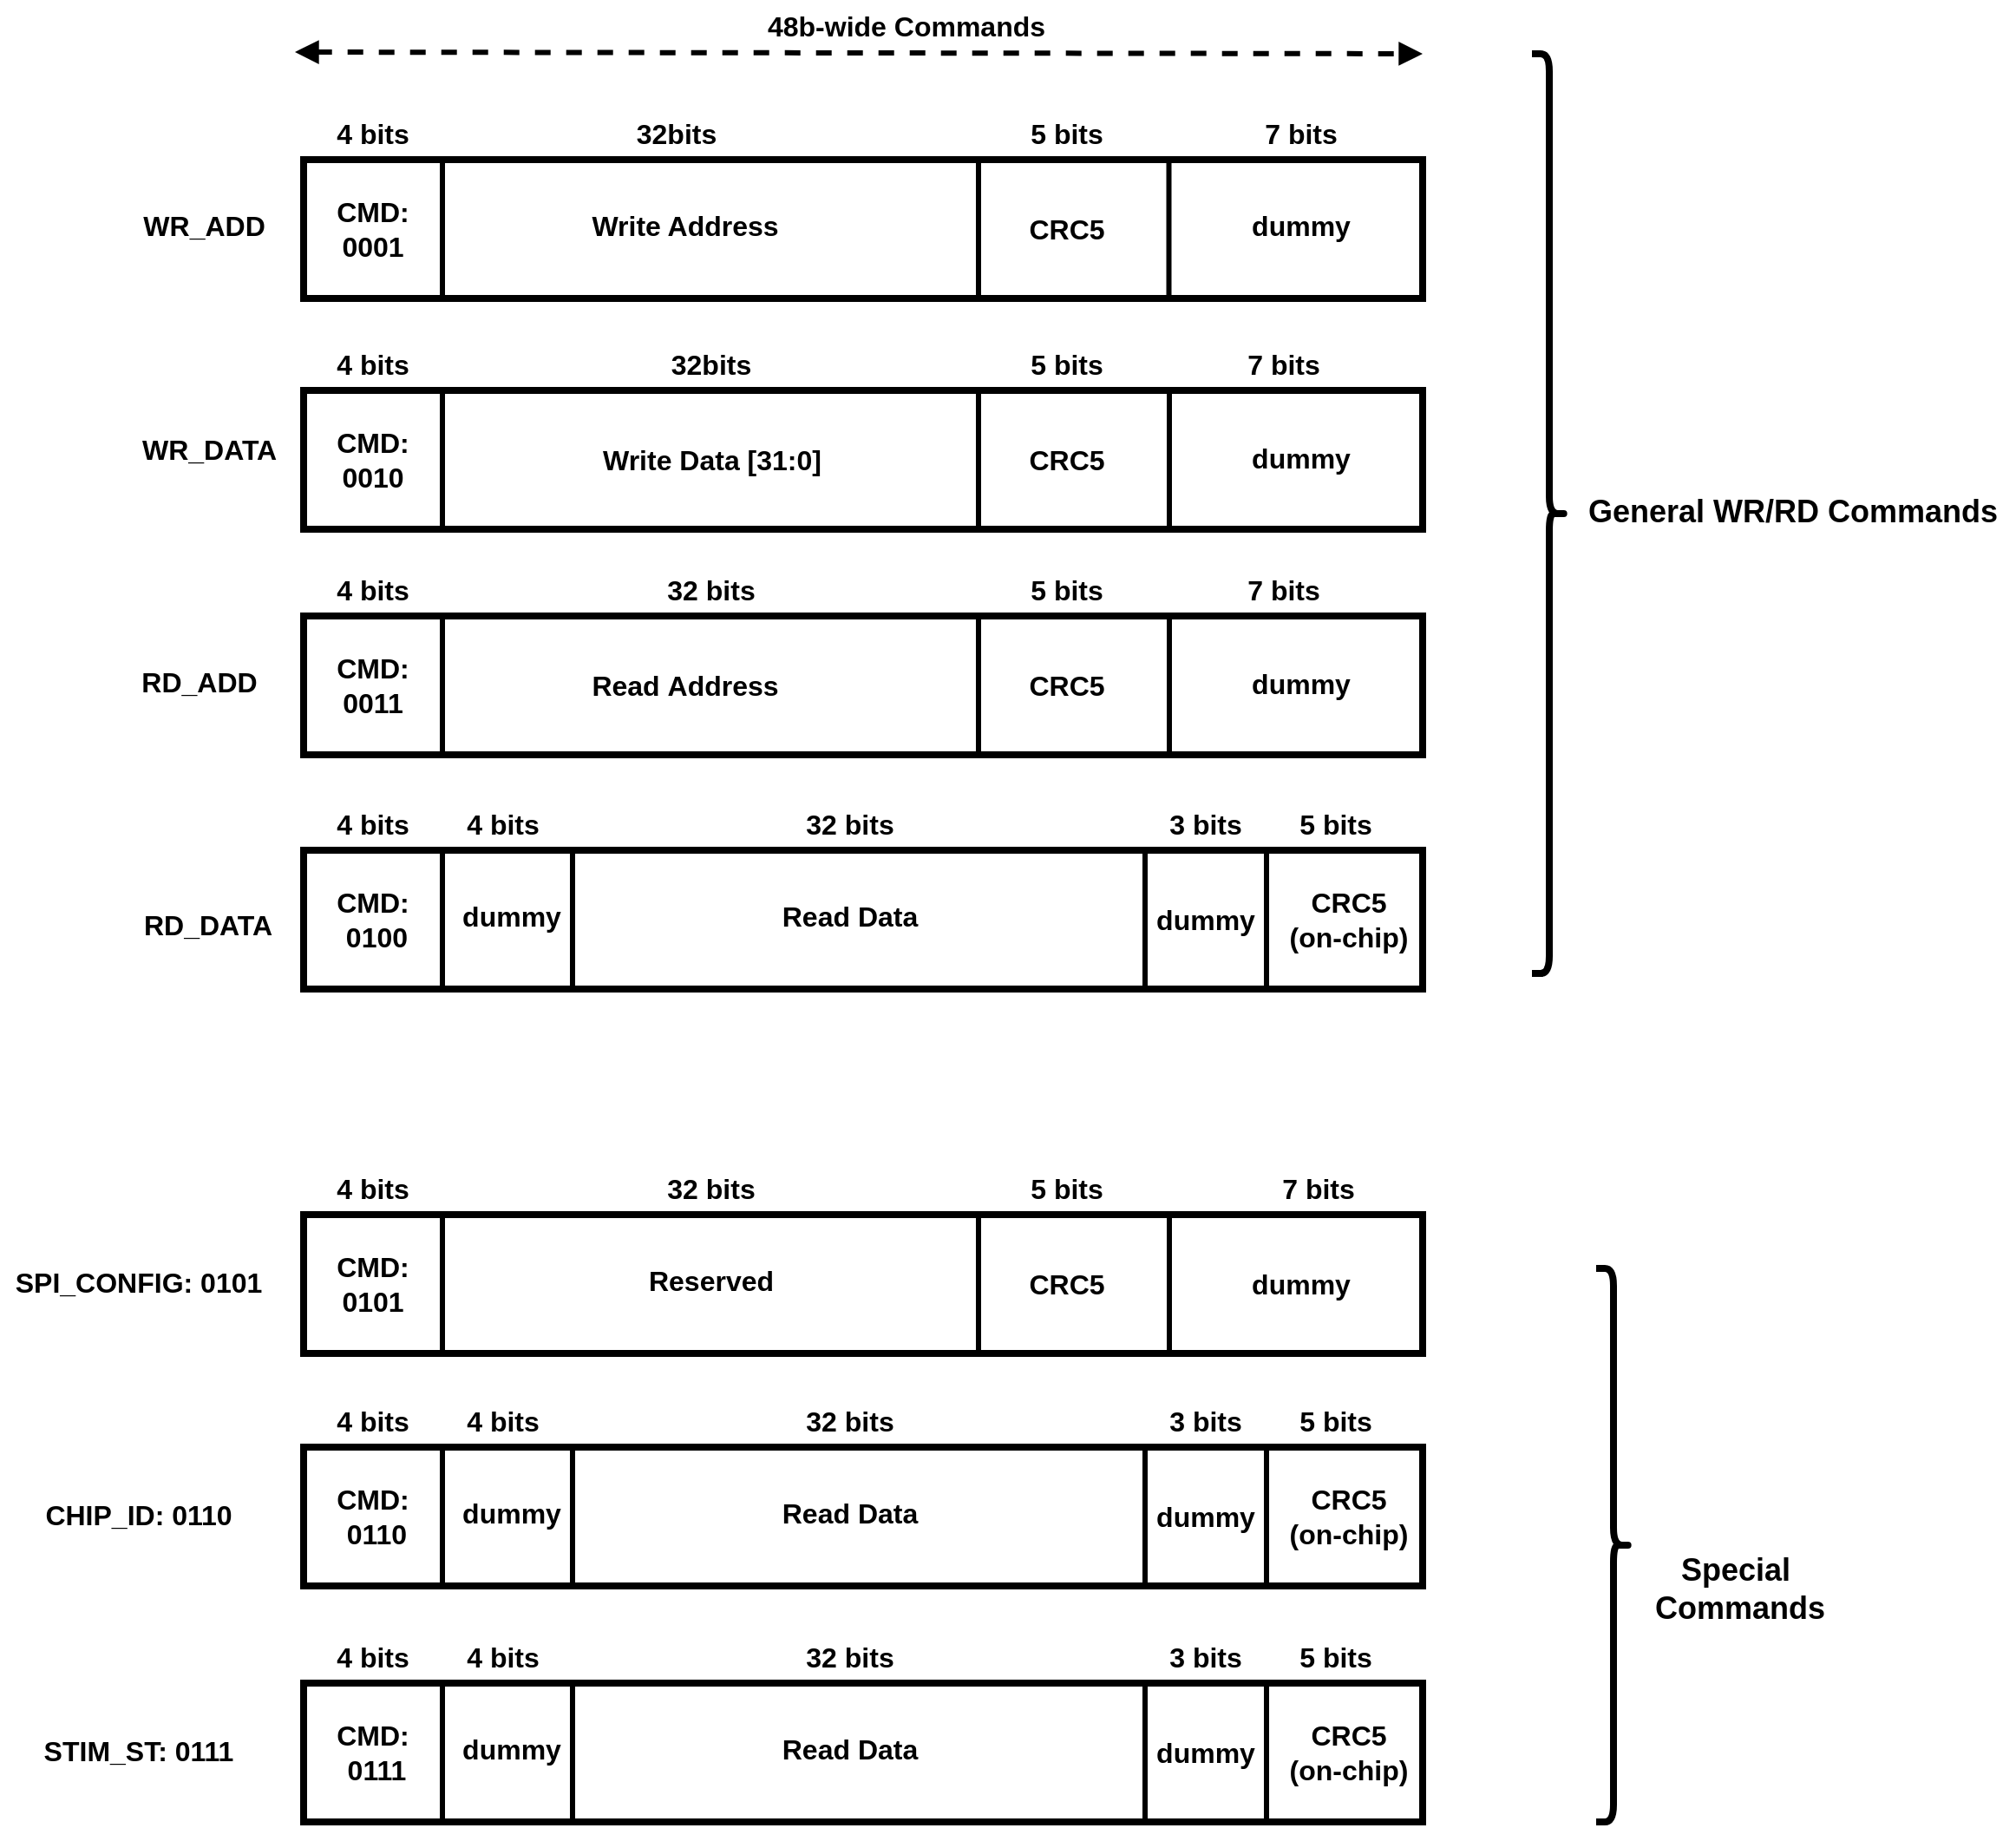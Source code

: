 <mxfile version="21.6.1" type="device" pages="2">
  <diagram id="ezPu2zul0uWvLCdk2XZe" name="spi_new commands">
    <mxGraphModel dx="1418" dy="828" grid="1" gridSize="10" guides="1" tooltips="1" connect="1" arrows="1" fold="1" page="1" pageScale="1" pageWidth="850" pageHeight="1100" math="0" shadow="0">
      <root>
        <mxCell id="0" />
        <mxCell id="1" parent="0" />
        <mxCell id="5hhU8IRwgZ7x43PMP-0D-12" value="WR_ADD&amp;nbsp;" style="text;html=1;strokeColor=none;fillColor=none;align=center;verticalAlign=middle;whiteSpace=wrap;rounded=0;fontStyle=1;fontSize=16;" parent="1" vertex="1">
          <mxGeometry x="90" y="115" width="60" height="30" as="geometry" />
        </mxCell>
        <mxCell id="5hhU8IRwgZ7x43PMP-0D-24" value="WR_DATA&amp;nbsp;" style="text;html=1;strokeColor=none;fillColor=none;align=center;verticalAlign=middle;whiteSpace=wrap;rounded=0;fontStyle=1;fontSize=16;" parent="1" vertex="1">
          <mxGeometry x="83" y="244" width="80" height="30" as="geometry" />
        </mxCell>
        <mxCell id="5hhU8IRwgZ7x43PMP-0D-35" value="RD_ADD" style="text;html=1;strokeColor=none;fillColor=none;align=center;verticalAlign=middle;whiteSpace=wrap;rounded=0;fontStyle=1;fontSize=16;" parent="1" vertex="1">
          <mxGeometry x="80" y="378" width="70" height="30" as="geometry" />
        </mxCell>
        <mxCell id="gHDA57eSQskvsXtLMFuI-1" value="RD_DATA" style="text;html=1;strokeColor=none;fillColor=none;align=center;verticalAlign=middle;whiteSpace=wrap;rounded=0;fontStyle=1;fontSize=16;" parent="1" vertex="1">
          <mxGeometry x="80" y="518" width="80" height="30" as="geometry" />
        </mxCell>
        <mxCell id="5hhU8IRwgZ7x43PMP-0D-1" value="" style="rounded=0;whiteSpace=wrap;html=1;fillColor=none;strokeWidth=4;" parent="1" vertex="1">
          <mxGeometry x="175" y="92" width="645" height="80" as="geometry" />
        </mxCell>
        <mxCell id="5hhU8IRwgZ7x43PMP-0D-2" value="" style="endArrow=none;html=1;rounded=0;strokeWidth=3;" parent="1" edge="1">
          <mxGeometry width="50" height="50" relative="1" as="geometry">
            <mxPoint x="255" y="170" as="sourcePoint" />
            <mxPoint x="255" y="92" as="targetPoint" />
          </mxGeometry>
        </mxCell>
        <mxCell id="5hhU8IRwgZ7x43PMP-0D-4" value="" style="endArrow=none;html=1;rounded=0;strokeWidth=3;" parent="1" edge="1">
          <mxGeometry width="50" height="50" relative="1" as="geometry">
            <mxPoint x="564" y="172" as="sourcePoint" />
            <mxPoint x="564" y="92" as="targetPoint" />
          </mxGeometry>
        </mxCell>
        <mxCell id="5hhU8IRwgZ7x43PMP-0D-5" value="CRC5" style="text;html=1;strokeColor=none;fillColor=none;align=center;verticalAlign=middle;whiteSpace=wrap;rounded=0;fontStyle=1;fontSize=16;" parent="1" vertex="1">
          <mxGeometry x="585" y="117" width="60" height="30" as="geometry" />
        </mxCell>
        <mxCell id="5hhU8IRwgZ7x43PMP-0D-6" value="5 bits" style="text;html=1;strokeColor=none;fillColor=none;align=center;verticalAlign=middle;whiteSpace=wrap;rounded=0;fontStyle=1;fontSize=16;" parent="1" vertex="1">
          <mxGeometry x="585" y="62" width="60" height="30" as="geometry" />
        </mxCell>
        <mxCell id="5hhU8IRwgZ7x43PMP-0D-7" value="Write Address" style="text;html=1;strokeColor=none;fillColor=none;align=center;verticalAlign=middle;whiteSpace=wrap;rounded=0;fontStyle=1;fontSize=16;" parent="1" vertex="1">
          <mxGeometry x="340" y="115" width="110" height="30" as="geometry" />
        </mxCell>
        <mxCell id="5hhU8IRwgZ7x43PMP-0D-8" value="32bits" style="text;html=1;strokeColor=none;fillColor=none;align=center;verticalAlign=middle;whiteSpace=wrap;rounded=0;fontStyle=1;fontSize=16;" parent="1" vertex="1">
          <mxGeometry x="360" y="62" width="60" height="30" as="geometry" />
        </mxCell>
        <mxCell id="5hhU8IRwgZ7x43PMP-0D-9" value="CMD:&lt;br&gt;0001" style="text;html=1;strokeColor=none;fillColor=none;align=center;verticalAlign=middle;whiteSpace=wrap;rounded=0;fontStyle=1;fontSize=16;" parent="1" vertex="1">
          <mxGeometry x="185" y="117" width="60" height="30" as="geometry" />
        </mxCell>
        <mxCell id="5hhU8IRwgZ7x43PMP-0D-10" value="4 bits" style="text;html=1;strokeColor=none;fillColor=none;align=center;verticalAlign=middle;whiteSpace=wrap;rounded=0;fontStyle=1;fontSize=16;" parent="1" vertex="1">
          <mxGeometry x="185" y="62" width="60" height="30" as="geometry" />
        </mxCell>
        <mxCell id="5hhU8IRwgZ7x43PMP-0D-11" value="48b-wide Commands" style="text;html=1;strokeColor=none;fillColor=none;align=center;verticalAlign=middle;whiteSpace=wrap;rounded=0;fontStyle=1;fontSize=16;" parent="1" vertex="1">
          <mxGeometry x="425" width="195" height="30" as="geometry" />
        </mxCell>
        <mxCell id="5hhU8IRwgZ7x43PMP-0D-15" value="" style="rounded=0;whiteSpace=wrap;html=1;fillColor=none;strokeWidth=4;" parent="1" vertex="1">
          <mxGeometry x="175" y="225" width="645" height="80" as="geometry" />
        </mxCell>
        <mxCell id="5hhU8IRwgZ7x43PMP-0D-16" value="" style="endArrow=none;html=1;rounded=0;strokeWidth=3;endSize=3;" parent="1" edge="1">
          <mxGeometry width="50" height="50" relative="1" as="geometry">
            <mxPoint x="255" y="305" as="sourcePoint" />
            <mxPoint x="255" y="225" as="targetPoint" />
          </mxGeometry>
        </mxCell>
        <mxCell id="5hhU8IRwgZ7x43PMP-0D-17" value="" style="endArrow=none;html=1;rounded=0;strokeWidth=3;" parent="1" edge="1">
          <mxGeometry width="50" height="50" relative="1" as="geometry">
            <mxPoint x="564" y="305" as="sourcePoint" />
            <mxPoint x="564" y="225" as="targetPoint" />
          </mxGeometry>
        </mxCell>
        <mxCell id="5hhU8IRwgZ7x43PMP-0D-18" value="CRC5" style="text;html=1;strokeColor=none;fillColor=none;align=center;verticalAlign=middle;whiteSpace=wrap;rounded=0;fontStyle=1;fontSize=16;" parent="1" vertex="1">
          <mxGeometry x="585" y="250" width="60" height="30" as="geometry" />
        </mxCell>
        <mxCell id="5hhU8IRwgZ7x43PMP-0D-19" value="5 bits" style="text;html=1;strokeColor=none;fillColor=none;align=center;verticalAlign=middle;whiteSpace=wrap;rounded=0;fontStyle=1;fontSize=16;" parent="1" vertex="1">
          <mxGeometry x="585" y="195" width="60" height="30" as="geometry" />
        </mxCell>
        <mxCell id="5hhU8IRwgZ7x43PMP-0D-20" value="Write Data [31:0]" style="text;html=1;strokeColor=none;fillColor=none;align=center;verticalAlign=middle;whiteSpace=wrap;rounded=0;fontStyle=1;fontSize=16;" parent="1" vertex="1">
          <mxGeometry x="342.5" y="250" width="135" height="30" as="geometry" />
        </mxCell>
        <mxCell id="5hhU8IRwgZ7x43PMP-0D-21" value="32bits" style="text;html=1;strokeColor=none;fillColor=none;align=center;verticalAlign=middle;whiteSpace=wrap;rounded=0;fontStyle=1;fontSize=16;" parent="1" vertex="1">
          <mxGeometry x="380" y="195" width="60" height="30" as="geometry" />
        </mxCell>
        <mxCell id="5hhU8IRwgZ7x43PMP-0D-22" value="CMD:&lt;br&gt;0010" style="text;html=1;strokeColor=none;fillColor=none;align=center;verticalAlign=middle;whiteSpace=wrap;rounded=0;fontStyle=1;fontSize=16;" parent="1" vertex="1">
          <mxGeometry x="185" y="250" width="60" height="30" as="geometry" />
        </mxCell>
        <mxCell id="5hhU8IRwgZ7x43PMP-0D-23" value="4 bits" style="text;html=1;strokeColor=none;fillColor=none;align=center;verticalAlign=middle;whiteSpace=wrap;rounded=0;fontStyle=1;fontSize=16;" parent="1" vertex="1">
          <mxGeometry x="185" y="195" width="60" height="30" as="geometry" />
        </mxCell>
        <mxCell id="5hhU8IRwgZ7x43PMP-0D-36" value="" style="rounded=0;whiteSpace=wrap;html=1;fillColor=none;strokeWidth=4;" parent="1" vertex="1">
          <mxGeometry x="175" y="355" width="645" height="80" as="geometry" />
        </mxCell>
        <mxCell id="5hhU8IRwgZ7x43PMP-0D-37" value="" style="endArrow=none;html=1;rounded=0;strokeWidth=3;" parent="1" edge="1">
          <mxGeometry width="50" height="50" relative="1" as="geometry">
            <mxPoint x="255" y="433" as="sourcePoint" />
            <mxPoint x="255" y="353" as="targetPoint" />
          </mxGeometry>
        </mxCell>
        <mxCell id="5hhU8IRwgZ7x43PMP-0D-39" value="" style="endArrow=none;html=1;rounded=0;strokeWidth=3;" parent="1" edge="1">
          <mxGeometry width="50" height="50" relative="1" as="geometry">
            <mxPoint x="564" y="435" as="sourcePoint" />
            <mxPoint x="564" y="355" as="targetPoint" />
          </mxGeometry>
        </mxCell>
        <mxCell id="5hhU8IRwgZ7x43PMP-0D-40" value="CRC5" style="text;html=1;strokeColor=none;fillColor=none;align=center;verticalAlign=middle;whiteSpace=wrap;rounded=0;fontStyle=1;fontSize=16;" parent="1" vertex="1">
          <mxGeometry x="585" y="380" width="60" height="30" as="geometry" />
        </mxCell>
        <mxCell id="5hhU8IRwgZ7x43PMP-0D-41" value="5 bits" style="text;html=1;strokeColor=none;fillColor=none;align=center;verticalAlign=middle;whiteSpace=wrap;rounded=0;fontStyle=1;fontSize=16;" parent="1" vertex="1">
          <mxGeometry x="585" y="325" width="60" height="30" as="geometry" />
        </mxCell>
        <mxCell id="5hhU8IRwgZ7x43PMP-0D-42" value="Read&amp;nbsp;Address" style="text;html=1;strokeColor=none;fillColor=none;align=center;verticalAlign=middle;whiteSpace=wrap;rounded=0;fontStyle=1;fontSize=16;" parent="1" vertex="1">
          <mxGeometry x="290" y="380" width="210" height="30" as="geometry" />
        </mxCell>
        <mxCell id="5hhU8IRwgZ7x43PMP-0D-43" value="32 bits" style="text;html=1;strokeColor=none;fillColor=none;align=center;verticalAlign=middle;whiteSpace=wrap;rounded=0;fontStyle=1;fontSize=16;" parent="1" vertex="1">
          <mxGeometry x="380" y="325" width="60" height="30" as="geometry" />
        </mxCell>
        <mxCell id="5hhU8IRwgZ7x43PMP-0D-44" value="CMD:&lt;br&gt;0011" style="text;html=1;strokeColor=none;fillColor=none;align=center;verticalAlign=middle;whiteSpace=wrap;rounded=0;fontStyle=1;fontSize=16;" parent="1" vertex="1">
          <mxGeometry x="185" y="380" width="60" height="30" as="geometry" />
        </mxCell>
        <mxCell id="5hhU8IRwgZ7x43PMP-0D-45" value="4 bits" style="text;html=1;strokeColor=none;fillColor=none;align=center;verticalAlign=middle;whiteSpace=wrap;rounded=0;fontStyle=1;fontSize=16;" parent="1" vertex="1">
          <mxGeometry x="185" y="325" width="60" height="30" as="geometry" />
        </mxCell>
        <mxCell id="5hhU8IRwgZ7x43PMP-0D-66" value="" style="shape=curlyBracket;whiteSpace=wrap;html=1;rounded=1;flipH=1;labelPosition=right;verticalLabelPosition=middle;align=left;verticalAlign=middle;strokeWidth=4;size=0.5;" parent="1" vertex="1">
          <mxGeometry x="883" y="31" width="20" height="530" as="geometry" />
        </mxCell>
        <mxCell id="5hhU8IRwgZ7x43PMP-0D-67" value="General WR/RD Commands&amp;nbsp;" style="text;html=1;strokeColor=none;fillColor=none;align=center;verticalAlign=middle;whiteSpace=wrap;rounded=0;strokeWidth=2;fontSize=18;fontStyle=1" parent="1" vertex="1">
          <mxGeometry x="911" y="270" width="250" height="50" as="geometry" />
        </mxCell>
        <mxCell id="5hhU8IRwgZ7x43PMP-0D-68" value="" style="shape=curlyBracket;whiteSpace=wrap;html=1;rounded=1;flipH=1;labelPosition=right;verticalLabelPosition=middle;align=left;verticalAlign=middle;strokeWidth=4;size=0.5;" parent="1" vertex="1">
          <mxGeometry x="920" y="731" width="20" height="319" as="geometry" />
        </mxCell>
        <mxCell id="5hhU8IRwgZ7x43PMP-0D-69" value="Special&amp;nbsp;&lt;br&gt;Commands" style="text;html=1;strokeColor=none;fillColor=none;align=center;verticalAlign=middle;whiteSpace=wrap;rounded=0;strokeWidth=2;fontSize=18;fontStyle=1" parent="1" vertex="1">
          <mxGeometry x="943" y="886" width="120" height="60" as="geometry" />
        </mxCell>
        <mxCell id="5hhU8IRwgZ7x43PMP-0D-79" value="SPI_CONFIG: 0101" style="text;html=1;strokeColor=none;fillColor=none;align=center;verticalAlign=middle;whiteSpace=wrap;rounded=0;fontStyle=1;fontSize=16;" parent="1" vertex="1">
          <mxGeometry y="724" width="160" height="30" as="geometry" />
        </mxCell>
        <mxCell id="5hhU8IRwgZ7x43PMP-0D-80" value="" style="rounded=0;whiteSpace=wrap;html=1;fillColor=none;strokeWidth=4;" parent="1" vertex="1">
          <mxGeometry x="175" y="700" width="645" height="80" as="geometry" />
        </mxCell>
        <mxCell id="5hhU8IRwgZ7x43PMP-0D-81" value="" style="endArrow=none;html=1;rounded=0;strokeWidth=3;" parent="1" edge="1">
          <mxGeometry width="50" height="50" relative="1" as="geometry">
            <mxPoint x="255" y="778" as="sourcePoint" />
            <mxPoint x="255" y="698" as="targetPoint" />
          </mxGeometry>
        </mxCell>
        <mxCell id="5hhU8IRwgZ7x43PMP-0D-82" value="" style="endArrow=none;html=1;rounded=0;strokeWidth=3;" parent="1" edge="1">
          <mxGeometry width="50" height="50" relative="1" as="geometry">
            <mxPoint x="564" y="780" as="sourcePoint" />
            <mxPoint x="564" y="700" as="targetPoint" />
          </mxGeometry>
        </mxCell>
        <mxCell id="5hhU8IRwgZ7x43PMP-0D-83" value="CRC5" style="text;html=1;strokeColor=none;fillColor=none;align=center;verticalAlign=middle;whiteSpace=wrap;rounded=0;fontStyle=1;fontSize=16;" parent="1" vertex="1">
          <mxGeometry x="585" y="725" width="60" height="30" as="geometry" />
        </mxCell>
        <mxCell id="5hhU8IRwgZ7x43PMP-0D-84" value="5 bits" style="text;html=1;strokeColor=none;fillColor=none;align=center;verticalAlign=middle;whiteSpace=wrap;rounded=0;fontStyle=1;fontSize=16;" parent="1" vertex="1">
          <mxGeometry x="585" y="670" width="60" height="30" as="geometry" />
        </mxCell>
        <mxCell id="5hhU8IRwgZ7x43PMP-0D-85" value="CMD:&lt;br&gt;0101" style="text;html=1;strokeColor=none;fillColor=none;align=center;verticalAlign=middle;whiteSpace=wrap;rounded=0;fontStyle=1;fontSize=16;" parent="1" vertex="1">
          <mxGeometry x="185" y="725" width="60" height="30" as="geometry" />
        </mxCell>
        <mxCell id="5hhU8IRwgZ7x43PMP-0D-86" value="4 bits" style="text;html=1;strokeColor=none;fillColor=none;align=center;verticalAlign=middle;whiteSpace=wrap;rounded=0;fontStyle=1;fontSize=16;" parent="1" vertex="1">
          <mxGeometry x="185" y="670" width="60" height="30" as="geometry" />
        </mxCell>
        <mxCell id="5hhU8IRwgZ7x43PMP-0D-87" value="Reserved" style="text;html=1;strokeColor=none;fillColor=none;align=center;verticalAlign=middle;whiteSpace=wrap;rounded=0;fontStyle=1;fontSize=16;" parent="1" vertex="1">
          <mxGeometry x="280" y="723" width="260" height="30" as="geometry" />
        </mxCell>
        <mxCell id="5hhU8IRwgZ7x43PMP-0D-88" value="" style="endArrow=none;html=1;rounded=0;strokeWidth=3;" parent="1" edge="1">
          <mxGeometry width="50" height="50" relative="1" as="geometry">
            <mxPoint x="673.75" y="172" as="sourcePoint" />
            <mxPoint x="673.75" y="92" as="targetPoint" />
          </mxGeometry>
        </mxCell>
        <mxCell id="5hhU8IRwgZ7x43PMP-0D-89" value="7 bits" style="text;html=1;strokeColor=none;fillColor=none;align=center;verticalAlign=middle;whiteSpace=wrap;rounded=0;fontStyle=1;fontSize=16;" parent="1" vertex="1">
          <mxGeometry x="720" y="62" width="60" height="30" as="geometry" />
        </mxCell>
        <mxCell id="5hhU8IRwgZ7x43PMP-0D-90" value="dummy" style="text;html=1;strokeColor=none;fillColor=none;align=center;verticalAlign=middle;whiteSpace=wrap;rounded=0;fontStyle=1;fontSize=16;" parent="1" vertex="1">
          <mxGeometry x="720" y="115" width="60" height="30" as="geometry" />
        </mxCell>
        <mxCell id="5hhU8IRwgZ7x43PMP-0D-91" value="" style="endArrow=none;html=1;rounded=0;strokeWidth=3;" parent="1" edge="1">
          <mxGeometry width="50" height="50" relative="1" as="geometry">
            <mxPoint x="674" y="305" as="sourcePoint" />
            <mxPoint x="674" y="225" as="targetPoint" />
          </mxGeometry>
        </mxCell>
        <mxCell id="5hhU8IRwgZ7x43PMP-0D-93" value="" style="endArrow=none;html=1;rounded=0;strokeWidth=3;" parent="1" edge="1">
          <mxGeometry width="50" height="50" relative="1" as="geometry">
            <mxPoint x="674" y="434" as="sourcePoint" />
            <mxPoint x="674" y="354" as="targetPoint" />
          </mxGeometry>
        </mxCell>
        <mxCell id="5hhU8IRwgZ7x43PMP-0D-97" value="" style="endArrow=none;html=1;rounded=0;strokeWidth=3;" parent="1" edge="1">
          <mxGeometry width="50" height="50" relative="1" as="geometry">
            <mxPoint x="674" y="780" as="sourcePoint" />
            <mxPoint x="674" y="700" as="targetPoint" />
          </mxGeometry>
        </mxCell>
        <mxCell id="5hhU8IRwgZ7x43PMP-0D-98" value="dummy" style="text;html=1;strokeColor=none;fillColor=none;align=center;verticalAlign=middle;whiteSpace=wrap;rounded=0;fontStyle=1;fontSize=16;" parent="1" vertex="1">
          <mxGeometry x="720" y="249" width="60" height="30" as="geometry" />
        </mxCell>
        <mxCell id="5hhU8IRwgZ7x43PMP-0D-100" value="dummy" style="text;html=1;strokeColor=none;fillColor=none;align=center;verticalAlign=middle;whiteSpace=wrap;rounded=0;fontStyle=1;fontSize=16;" parent="1" vertex="1">
          <mxGeometry x="720" y="379" width="60" height="30" as="geometry" />
        </mxCell>
        <mxCell id="5hhU8IRwgZ7x43PMP-0D-104" value="dummy" style="text;html=1;strokeColor=none;fillColor=none;align=center;verticalAlign=middle;whiteSpace=wrap;rounded=0;fontStyle=1;fontSize=16;" parent="1" vertex="1">
          <mxGeometry x="720" y="725" width="60" height="30" as="geometry" />
        </mxCell>
        <mxCell id="gHDA57eSQskvsXtLMFuI-2" value="" style="rounded=0;whiteSpace=wrap;html=1;fillColor=none;strokeWidth=4;" parent="1" vertex="1">
          <mxGeometry x="175" y="490" width="645" height="80" as="geometry" />
        </mxCell>
        <mxCell id="gHDA57eSQskvsXtLMFuI-3" value="" style="endArrow=none;html=1;rounded=0;strokeWidth=3;" parent="1" edge="1">
          <mxGeometry width="50" height="50" relative="1" as="geometry">
            <mxPoint x="255" y="568" as="sourcePoint" />
            <mxPoint x="255" y="488" as="targetPoint" />
          </mxGeometry>
        </mxCell>
        <mxCell id="gHDA57eSQskvsXtLMFuI-4" value="" style="endArrow=none;html=1;rounded=0;strokeWidth=3;" parent="1" edge="1">
          <mxGeometry width="50" height="50" relative="1" as="geometry">
            <mxPoint x="730" y="570" as="sourcePoint" />
            <mxPoint x="730" y="490" as="targetPoint" />
          </mxGeometry>
        </mxCell>
        <mxCell id="gHDA57eSQskvsXtLMFuI-5" value="CRC5&lt;br&gt;(on-chip)" style="text;html=1;strokeColor=none;fillColor=none;align=center;verticalAlign=middle;whiteSpace=wrap;rounded=0;fontStyle=1;fontSize=16;" parent="1" vertex="1">
          <mxGeometry x="740" y="515" width="75" height="30" as="geometry" />
        </mxCell>
        <mxCell id="gHDA57eSQskvsXtLMFuI-6" value="5 bits" style="text;html=1;strokeColor=none;fillColor=none;align=center;verticalAlign=middle;whiteSpace=wrap;rounded=0;fontStyle=1;fontSize=16;" parent="1" vertex="1">
          <mxGeometry x="740" y="460" width="60" height="30" as="geometry" />
        </mxCell>
        <mxCell id="gHDA57eSQskvsXtLMFuI-7" value="Read&amp;nbsp;Data" style="text;html=1;strokeColor=none;fillColor=none;align=center;verticalAlign=middle;whiteSpace=wrap;rounded=0;fontStyle=1;fontSize=16;" parent="1" vertex="1">
          <mxGeometry x="385" y="513" width="210" height="30" as="geometry" />
        </mxCell>
        <mxCell id="gHDA57eSQskvsXtLMFuI-8" value="32 bits" style="text;html=1;strokeColor=none;fillColor=none;align=center;verticalAlign=middle;whiteSpace=wrap;rounded=0;fontStyle=1;fontSize=16;" parent="1" vertex="1">
          <mxGeometry x="460" y="460" width="60" height="30" as="geometry" />
        </mxCell>
        <mxCell id="gHDA57eSQskvsXtLMFuI-9" value="CMD:&lt;br&gt;&amp;nbsp;0100" style="text;html=1;strokeColor=none;fillColor=none;align=center;verticalAlign=middle;whiteSpace=wrap;rounded=0;fontStyle=1;fontSize=16;" parent="1" vertex="1">
          <mxGeometry x="185" y="515" width="60" height="30" as="geometry" />
        </mxCell>
        <mxCell id="gHDA57eSQskvsXtLMFuI-10" value="4 bits" style="text;html=1;strokeColor=none;fillColor=none;align=center;verticalAlign=middle;whiteSpace=wrap;rounded=0;fontStyle=1;fontSize=16;" parent="1" vertex="1">
          <mxGeometry x="185" y="460" width="60" height="30" as="geometry" />
        </mxCell>
        <mxCell id="gHDA57eSQskvsXtLMFuI-11" value="" style="endArrow=none;html=1;rounded=0;strokeWidth=3;" parent="1" edge="1">
          <mxGeometry width="50" height="50" relative="1" as="geometry">
            <mxPoint x="660.0" y="570" as="sourcePoint" />
            <mxPoint x="660.0" y="490" as="targetPoint" />
          </mxGeometry>
        </mxCell>
        <mxCell id="gHDA57eSQskvsXtLMFuI-12" value="dummy" style="text;html=1;strokeColor=none;fillColor=none;align=center;verticalAlign=middle;whiteSpace=wrap;rounded=0;fontStyle=1;fontSize=16;" parent="1" vertex="1">
          <mxGeometry x="665" y="515" width="60" height="30" as="geometry" />
        </mxCell>
        <mxCell id="gHDA57eSQskvsXtLMFuI-13" value="7 bits" style="text;html=1;strokeColor=none;fillColor=none;align=center;verticalAlign=middle;whiteSpace=wrap;rounded=0;fontStyle=1;fontSize=16;" parent="1" vertex="1">
          <mxGeometry x="710" y="195" width="60" height="30" as="geometry" />
        </mxCell>
        <mxCell id="gHDA57eSQskvsXtLMFuI-14" value="7 bits" style="text;html=1;strokeColor=none;fillColor=none;align=center;verticalAlign=middle;whiteSpace=wrap;rounded=0;fontStyle=1;fontSize=16;" parent="1" vertex="1">
          <mxGeometry x="710" y="325" width="60" height="30" as="geometry" />
        </mxCell>
        <mxCell id="gHDA57eSQskvsXtLMFuI-15" value="3 bits" style="text;html=1;strokeColor=none;fillColor=none;align=center;verticalAlign=middle;whiteSpace=wrap;rounded=0;fontStyle=1;fontSize=16;" parent="1" vertex="1">
          <mxGeometry x="665" y="460" width="60" height="30" as="geometry" />
        </mxCell>
        <mxCell id="BzEbdY9NkcAdSg89dc56-1" value="7 bits" style="text;html=1;strokeColor=none;fillColor=none;align=center;verticalAlign=middle;whiteSpace=wrap;rounded=0;fontStyle=1;fontSize=16;" parent="1" vertex="1">
          <mxGeometry x="730" y="670" width="60" height="30" as="geometry" />
        </mxCell>
        <mxCell id="BzEbdY9NkcAdSg89dc56-2" value="32 bits" style="text;html=1;strokeColor=none;fillColor=none;align=center;verticalAlign=middle;whiteSpace=wrap;rounded=0;fontStyle=1;fontSize=16;" parent="1" vertex="1">
          <mxGeometry x="380" y="670" width="60" height="30" as="geometry" />
        </mxCell>
        <mxCell id="K5ZvS8vIRTrAXbRRxKQf-1" value="" style="endArrow=none;html=1;rounded=0;strokeWidth=3;" parent="1" edge="1">
          <mxGeometry width="50" height="50" relative="1" as="geometry">
            <mxPoint x="330" y="569" as="sourcePoint" />
            <mxPoint x="330" y="489" as="targetPoint" />
          </mxGeometry>
        </mxCell>
        <mxCell id="K5ZvS8vIRTrAXbRRxKQf-2" value="4 bits" style="text;html=1;strokeColor=none;fillColor=none;align=center;verticalAlign=middle;whiteSpace=wrap;rounded=0;fontStyle=1;fontSize=16;" parent="1" vertex="1">
          <mxGeometry x="260" y="460" width="60" height="30" as="geometry" />
        </mxCell>
        <mxCell id="K5ZvS8vIRTrAXbRRxKQf-3" value="dummy" style="text;html=1;strokeColor=none;fillColor=none;align=center;verticalAlign=middle;whiteSpace=wrap;rounded=0;fontStyle=1;fontSize=16;" parent="1" vertex="1">
          <mxGeometry x="265" y="513" width="60" height="30" as="geometry" />
        </mxCell>
        <mxCell id="K5ZvS8vIRTrAXbRRxKQf-5" value="" style="endArrow=block;startArrow=block;html=1;rounded=0;strokeWidth=3;endFill=1;startFill=1;dashed=1;" parent="1" edge="1">
          <mxGeometry width="50" height="50" relative="1" as="geometry">
            <mxPoint x="170" y="30" as="sourcePoint" />
            <mxPoint x="820" y="31" as="targetPoint" />
          </mxGeometry>
        </mxCell>
        <mxCell id="eoALw_OdVg97hQvxTySe-1" value="CHIP_ID: 0110" style="text;html=1;strokeColor=none;fillColor=none;align=center;verticalAlign=middle;whiteSpace=wrap;rounded=0;fontStyle=1;fontSize=16;" parent="1" vertex="1">
          <mxGeometry y="858" width="160" height="30" as="geometry" />
        </mxCell>
        <mxCell id="eoALw_OdVg97hQvxTySe-14" value="" style="rounded=0;whiteSpace=wrap;html=1;fillColor=none;strokeWidth=4;" parent="1" vertex="1">
          <mxGeometry x="175" y="834" width="645" height="80" as="geometry" />
        </mxCell>
        <mxCell id="eoALw_OdVg97hQvxTySe-15" value="" style="endArrow=none;html=1;rounded=0;strokeWidth=3;" parent="1" edge="1">
          <mxGeometry width="50" height="50" relative="1" as="geometry">
            <mxPoint x="255" y="912" as="sourcePoint" />
            <mxPoint x="255" y="832" as="targetPoint" />
          </mxGeometry>
        </mxCell>
        <mxCell id="eoALw_OdVg97hQvxTySe-16" value="" style="endArrow=none;html=1;rounded=0;strokeWidth=3;" parent="1" edge="1">
          <mxGeometry width="50" height="50" relative="1" as="geometry">
            <mxPoint x="730" y="914" as="sourcePoint" />
            <mxPoint x="730" y="834" as="targetPoint" />
          </mxGeometry>
        </mxCell>
        <mxCell id="eoALw_OdVg97hQvxTySe-17" value="CRC5&lt;br&gt;(on-chip)" style="text;html=1;strokeColor=none;fillColor=none;align=center;verticalAlign=middle;whiteSpace=wrap;rounded=0;fontStyle=1;fontSize=16;" parent="1" vertex="1">
          <mxGeometry x="740" y="859" width="75" height="30" as="geometry" />
        </mxCell>
        <mxCell id="eoALw_OdVg97hQvxTySe-18" value="5 bits" style="text;html=1;strokeColor=none;fillColor=none;align=center;verticalAlign=middle;whiteSpace=wrap;rounded=0;fontStyle=1;fontSize=16;" parent="1" vertex="1">
          <mxGeometry x="740" y="804" width="60" height="30" as="geometry" />
        </mxCell>
        <mxCell id="eoALw_OdVg97hQvxTySe-19" value="Read&amp;nbsp;Data" style="text;html=1;strokeColor=none;fillColor=none;align=center;verticalAlign=middle;whiteSpace=wrap;rounded=0;fontStyle=1;fontSize=16;" parent="1" vertex="1">
          <mxGeometry x="385" y="857" width="210" height="30" as="geometry" />
        </mxCell>
        <mxCell id="eoALw_OdVg97hQvxTySe-20" value="32 bits" style="text;html=1;strokeColor=none;fillColor=none;align=center;verticalAlign=middle;whiteSpace=wrap;rounded=0;fontStyle=1;fontSize=16;" parent="1" vertex="1">
          <mxGeometry x="460" y="804" width="60" height="30" as="geometry" />
        </mxCell>
        <mxCell id="eoALw_OdVg97hQvxTySe-21" value="CMD:&lt;br&gt;&amp;nbsp;0110" style="text;html=1;strokeColor=none;fillColor=none;align=center;verticalAlign=middle;whiteSpace=wrap;rounded=0;fontStyle=1;fontSize=16;" parent="1" vertex="1">
          <mxGeometry x="185" y="859" width="60" height="30" as="geometry" />
        </mxCell>
        <mxCell id="eoALw_OdVg97hQvxTySe-22" value="4 bits" style="text;html=1;strokeColor=none;fillColor=none;align=center;verticalAlign=middle;whiteSpace=wrap;rounded=0;fontStyle=1;fontSize=16;" parent="1" vertex="1">
          <mxGeometry x="185" y="804" width="60" height="30" as="geometry" />
        </mxCell>
        <mxCell id="eoALw_OdVg97hQvxTySe-23" value="" style="endArrow=none;html=1;rounded=0;strokeWidth=3;" parent="1" edge="1">
          <mxGeometry width="50" height="50" relative="1" as="geometry">
            <mxPoint x="660.0" y="914" as="sourcePoint" />
            <mxPoint x="660.0" y="834" as="targetPoint" />
          </mxGeometry>
        </mxCell>
        <mxCell id="eoALw_OdVg97hQvxTySe-24" value="dummy" style="text;html=1;strokeColor=none;fillColor=none;align=center;verticalAlign=middle;whiteSpace=wrap;rounded=0;fontStyle=1;fontSize=16;" parent="1" vertex="1">
          <mxGeometry x="665" y="859" width="60" height="30" as="geometry" />
        </mxCell>
        <mxCell id="eoALw_OdVg97hQvxTySe-25" value="3 bits" style="text;html=1;strokeColor=none;fillColor=none;align=center;verticalAlign=middle;whiteSpace=wrap;rounded=0;fontStyle=1;fontSize=16;" parent="1" vertex="1">
          <mxGeometry x="665" y="804" width="60" height="30" as="geometry" />
        </mxCell>
        <mxCell id="eoALw_OdVg97hQvxTySe-26" value="" style="endArrow=none;html=1;rounded=0;strokeWidth=3;" parent="1" edge="1">
          <mxGeometry width="50" height="50" relative="1" as="geometry">
            <mxPoint x="330" y="913" as="sourcePoint" />
            <mxPoint x="330" y="833" as="targetPoint" />
          </mxGeometry>
        </mxCell>
        <mxCell id="eoALw_OdVg97hQvxTySe-27" value="4 bits" style="text;html=1;strokeColor=none;fillColor=none;align=center;verticalAlign=middle;whiteSpace=wrap;rounded=0;fontStyle=1;fontSize=16;" parent="1" vertex="1">
          <mxGeometry x="260" y="804" width="60" height="30" as="geometry" />
        </mxCell>
        <mxCell id="eoALw_OdVg97hQvxTySe-28" value="dummy" style="text;html=1;strokeColor=none;fillColor=none;align=center;verticalAlign=middle;whiteSpace=wrap;rounded=0;fontStyle=1;fontSize=16;" parent="1" vertex="1">
          <mxGeometry x="265" y="857" width="60" height="30" as="geometry" />
        </mxCell>
        <mxCell id="P44N0A7k5BBMI6trJSCO-1" value="STIM_ST: 0111" style="text;html=1;strokeColor=none;fillColor=none;align=center;verticalAlign=middle;whiteSpace=wrap;rounded=0;fontStyle=1;fontSize=16;" parent="1" vertex="1">
          <mxGeometry y="994" width="160" height="30" as="geometry" />
        </mxCell>
        <mxCell id="P44N0A7k5BBMI6trJSCO-2" value="" style="rounded=0;whiteSpace=wrap;html=1;fillColor=none;strokeWidth=4;" parent="1" vertex="1">
          <mxGeometry x="175" y="970" width="645" height="80" as="geometry" />
        </mxCell>
        <mxCell id="P44N0A7k5BBMI6trJSCO-3" value="" style="endArrow=none;html=1;rounded=0;strokeWidth=3;" parent="1" edge="1">
          <mxGeometry width="50" height="50" relative="1" as="geometry">
            <mxPoint x="255" y="1048" as="sourcePoint" />
            <mxPoint x="255" y="968" as="targetPoint" />
          </mxGeometry>
        </mxCell>
        <mxCell id="P44N0A7k5BBMI6trJSCO-4" value="" style="endArrow=none;html=1;rounded=0;strokeWidth=3;" parent="1" edge="1">
          <mxGeometry width="50" height="50" relative="1" as="geometry">
            <mxPoint x="730" y="1050" as="sourcePoint" />
            <mxPoint x="730" y="970" as="targetPoint" />
          </mxGeometry>
        </mxCell>
        <mxCell id="P44N0A7k5BBMI6trJSCO-5" value="CRC5&lt;br&gt;(on-chip)" style="text;html=1;strokeColor=none;fillColor=none;align=center;verticalAlign=middle;whiteSpace=wrap;rounded=0;fontStyle=1;fontSize=16;" parent="1" vertex="1">
          <mxGeometry x="740" y="995" width="75" height="30" as="geometry" />
        </mxCell>
        <mxCell id="P44N0A7k5BBMI6trJSCO-6" value="5 bits" style="text;html=1;strokeColor=none;fillColor=none;align=center;verticalAlign=middle;whiteSpace=wrap;rounded=0;fontStyle=1;fontSize=16;" parent="1" vertex="1">
          <mxGeometry x="740" y="940" width="60" height="30" as="geometry" />
        </mxCell>
        <mxCell id="P44N0A7k5BBMI6trJSCO-7" value="Read&amp;nbsp;Data" style="text;html=1;strokeColor=none;fillColor=none;align=center;verticalAlign=middle;whiteSpace=wrap;rounded=0;fontStyle=1;fontSize=16;" parent="1" vertex="1">
          <mxGeometry x="385" y="993" width="210" height="30" as="geometry" />
        </mxCell>
        <mxCell id="P44N0A7k5BBMI6trJSCO-8" value="32 bits" style="text;html=1;strokeColor=none;fillColor=none;align=center;verticalAlign=middle;whiteSpace=wrap;rounded=0;fontStyle=1;fontSize=16;" parent="1" vertex="1">
          <mxGeometry x="460" y="940" width="60" height="30" as="geometry" />
        </mxCell>
        <mxCell id="P44N0A7k5BBMI6trJSCO-9" value="CMD:&lt;br&gt;&amp;nbsp;0111" style="text;html=1;strokeColor=none;fillColor=none;align=center;verticalAlign=middle;whiteSpace=wrap;rounded=0;fontStyle=1;fontSize=16;" parent="1" vertex="1">
          <mxGeometry x="185" y="995" width="60" height="30" as="geometry" />
        </mxCell>
        <mxCell id="P44N0A7k5BBMI6trJSCO-10" value="4 bits" style="text;html=1;strokeColor=none;fillColor=none;align=center;verticalAlign=middle;whiteSpace=wrap;rounded=0;fontStyle=1;fontSize=16;" parent="1" vertex="1">
          <mxGeometry x="185" y="940" width="60" height="30" as="geometry" />
        </mxCell>
        <mxCell id="P44N0A7k5BBMI6trJSCO-11" value="" style="endArrow=none;html=1;rounded=0;strokeWidth=3;" parent="1" edge="1">
          <mxGeometry width="50" height="50" relative="1" as="geometry">
            <mxPoint x="660.0" y="1050" as="sourcePoint" />
            <mxPoint x="660.0" y="970" as="targetPoint" />
          </mxGeometry>
        </mxCell>
        <mxCell id="P44N0A7k5BBMI6trJSCO-12" value="dummy" style="text;html=1;strokeColor=none;fillColor=none;align=center;verticalAlign=middle;whiteSpace=wrap;rounded=0;fontStyle=1;fontSize=16;" parent="1" vertex="1">
          <mxGeometry x="665" y="995" width="60" height="30" as="geometry" />
        </mxCell>
        <mxCell id="P44N0A7k5BBMI6trJSCO-13" value="3 bits" style="text;html=1;strokeColor=none;fillColor=none;align=center;verticalAlign=middle;whiteSpace=wrap;rounded=0;fontStyle=1;fontSize=16;" parent="1" vertex="1">
          <mxGeometry x="665" y="940" width="60" height="30" as="geometry" />
        </mxCell>
        <mxCell id="P44N0A7k5BBMI6trJSCO-14" value="" style="endArrow=none;html=1;rounded=0;strokeWidth=3;" parent="1" edge="1">
          <mxGeometry width="50" height="50" relative="1" as="geometry">
            <mxPoint x="330" y="1049" as="sourcePoint" />
            <mxPoint x="330" y="969" as="targetPoint" />
          </mxGeometry>
        </mxCell>
        <mxCell id="P44N0A7k5BBMI6trJSCO-15" value="4 bits" style="text;html=1;strokeColor=none;fillColor=none;align=center;verticalAlign=middle;whiteSpace=wrap;rounded=0;fontStyle=1;fontSize=16;" parent="1" vertex="1">
          <mxGeometry x="260" y="940" width="60" height="30" as="geometry" />
        </mxCell>
        <mxCell id="P44N0A7k5BBMI6trJSCO-16" value="dummy" style="text;html=1;strokeColor=none;fillColor=none;align=center;verticalAlign=middle;whiteSpace=wrap;rounded=0;fontStyle=1;fontSize=16;" parent="1" vertex="1">
          <mxGeometry x="265" y="993" width="60" height="30" as="geometry" />
        </mxCell>
      </root>
    </mxGraphModel>
  </diagram>
  <diagram id="W38Y55b0dEq4vnWyVu4o" name="Interface Protocol">
    <mxGraphModel dx="1418" dy="828" grid="1" gridSize="10" guides="1" tooltips="1" connect="1" arrows="1" fold="1" page="1" pageScale="1" pageWidth="850" pageHeight="1100" math="0" shadow="0">
      <root>
        <mxCell id="0" />
        <mxCell id="1" parent="0" />
        <mxCell id="s2KxFk-oB71xxSqxarga-1" value="" style="rounded=0;whiteSpace=wrap;html=1;strokeWidth=4;" parent="1" vertex="1">
          <mxGeometry x="526.5" y="45" width="230" height="460" as="geometry" />
        </mxCell>
        <mxCell id="s2KxFk-oB71xxSqxarga-3" value="chip_status_id" style="text;html=1;strokeColor=none;fillColor=none;align=center;verticalAlign=middle;whiteSpace=wrap;rounded=0;fontStyle=1;fontSize=16;" parent="1" vertex="1">
          <mxGeometry x="571.5" y="45" width="140" height="30" as="geometry" />
        </mxCell>
        <mxCell id="s2KxFk-oB71xxSqxarga-5" value="chip_error_status1/2" style="text;html=1;strokeColor=none;fillColor=none;align=center;verticalAlign=middle;whiteSpace=wrap;rounded=0;fontStyle=1;fontSize=16;" parent="1" vertex="1">
          <mxGeometry x="576.5" y="84" width="140" height="30" as="geometry" />
        </mxCell>
        <mxCell id="s2KxFk-oB71xxSqxarga-7" value="adc_amp1/2" style="text;html=1;strokeColor=none;fillColor=none;align=center;verticalAlign=middle;whiteSpace=wrap;rounded=0;fontStyle=1;fontSize=16;" parent="1" vertex="1">
          <mxGeometry x="576.5" y="130" width="140" height="30" as="geometry" />
        </mxCell>
        <mxCell id="s2KxFk-oB71xxSqxarga-8" value="stim_clk_mask_en" style="text;html=1;strokeColor=none;fillColor=none;align=center;verticalAlign=middle;whiteSpace=wrap;rounded=0;fontStyle=1;fontSize=16;" parent="1" vertex="1">
          <mxGeometry x="576.5" y="164" width="140" height="30" as="geometry" />
        </mxCell>
        <mxCell id="s2KxFk-oB71xxSqxarga-9" value="stim_mask0_p1/2" style="text;html=1;strokeColor=none;fillColor=none;align=center;verticalAlign=middle;whiteSpace=wrap;rounded=0;fontStyle=1;fontSize=16;" parent="1" vertex="1">
          <mxGeometry x="571.5" y="205" width="140" height="30" as="geometry" />
        </mxCell>
        <mxCell id="s2KxFk-oB71xxSqxarga-10" value="stim_mask7_p1/2" style="text;html=1;strokeColor=none;fillColor=none;align=center;verticalAlign=middle;whiteSpace=wrap;rounded=0;fontStyle=1;fontSize=16;" parent="1" vertex="1">
          <mxGeometry x="577.5" y="299" width="140" height="30" as="geometry" />
        </mxCell>
        <mxCell id="s2KxFk-oB71xxSqxarga-11" value="" style="endArrow=none;html=1;rounded=0;strokeWidth=3;entryX=1;entryY=0.085;entryDx=0;entryDy=0;entryPerimeter=0;" parent="1" edge="1">
          <mxGeometry width="50" height="50" relative="1" as="geometry">
            <mxPoint x="525.5" y="75" as="sourcePoint" />
            <mxPoint x="766.5" y="75" as="targetPoint" />
          </mxGeometry>
        </mxCell>
        <mxCell id="s2KxFk-oB71xxSqxarga-12" value="" style="endArrow=none;html=1;rounded=0;strokeWidth=3;entryX=1;entryY=0.085;entryDx=0;entryDy=0;entryPerimeter=0;" parent="1" edge="1">
          <mxGeometry width="50" height="50" relative="1" as="geometry">
            <mxPoint x="527.5" y="125" as="sourcePoint" />
            <mxPoint x="766.5" y="125" as="targetPoint" />
          </mxGeometry>
        </mxCell>
        <mxCell id="s2KxFk-oB71xxSqxarga-13" value="" style="endArrow=none;html=1;rounded=0;strokeWidth=3;entryX=1;entryY=0.085;entryDx=0;entryDy=0;entryPerimeter=0;" parent="1" edge="1">
          <mxGeometry width="50" height="50" relative="1" as="geometry">
            <mxPoint x="526.5" y="166" as="sourcePoint" />
            <mxPoint x="756.5" y="166" as="targetPoint" />
          </mxGeometry>
        </mxCell>
        <mxCell id="s2KxFk-oB71xxSqxarga-14" value="" style="endArrow=none;html=1;rounded=0;strokeWidth=3;entryX=1;entryY=0.085;entryDx=0;entryDy=0;entryPerimeter=0;" parent="1" edge="1">
          <mxGeometry width="50" height="50" relative="1" as="geometry">
            <mxPoint x="528.5" y="194" as="sourcePoint" />
            <mxPoint x="764.5" y="194" as="targetPoint" />
          </mxGeometry>
        </mxCell>
        <mxCell id="s2KxFk-oB71xxSqxarga-15" value="" style="endArrow=none;html=1;rounded=0;strokeWidth=3;entryX=1;entryY=0.085;entryDx=0;entryDy=0;entryPerimeter=0;" parent="1" edge="1">
          <mxGeometry width="50" height="50" relative="1" as="geometry">
            <mxPoint x="526.5" y="248" as="sourcePoint" />
            <mxPoint x="764.5" y="248" as="targetPoint" />
          </mxGeometry>
        </mxCell>
        <mxCell id="s2KxFk-oB71xxSqxarga-16" value="" style="endArrow=none;html=1;rounded=0;strokeWidth=3;entryX=1;entryY=0.085;entryDx=0;entryDy=0;entryPerimeter=0;" parent="1" edge="1">
          <mxGeometry width="50" height="50" relative="1" as="geometry">
            <mxPoint x="526.5" y="291" as="sourcePoint" />
            <mxPoint x="756.5" y="291" as="targetPoint" />
          </mxGeometry>
        </mxCell>
        <mxCell id="s2KxFk-oB71xxSqxarga-17" value="" style="endArrow=none;html=1;rounded=0;strokeWidth=3;entryX=1;entryY=0.085;entryDx=0;entryDy=0;entryPerimeter=0;" parent="1" edge="1">
          <mxGeometry width="50" height="50" relative="1" as="geometry">
            <mxPoint x="527.5" y="335" as="sourcePoint" />
            <mxPoint x="766.5" y="335" as="targetPoint" />
          </mxGeometry>
        </mxCell>
        <mxCell id="s2KxFk-oB71xxSqxarga-18" value="" style="endArrow=none;html=1;rounded=0;strokeWidth=3;dashed=1;dashPattern=1 1;" parent="1" edge="1">
          <mxGeometry width="50" height="50" relative="1" as="geometry">
            <mxPoint x="641.5" y="286" as="sourcePoint" />
            <mxPoint x="641.5" y="255" as="targetPoint" />
          </mxGeometry>
        </mxCell>
        <mxCell id="s2KxFk-oB71xxSqxarga-19" value="32bit-word Reg. File" style="text;html=1;strokeColor=#d6b656;fillColor=#fff2cc;align=center;verticalAlign=middle;whiteSpace=wrap;rounded=0;fontStyle=1;fontSize=16;" parent="1" vertex="1">
          <mxGeometry x="546.5" y="10" width="195" height="30" as="geometry" />
        </mxCell>
        <mxCell id="s2KxFk-oB71xxSqxarga-20" value="" style="endArrow=none;html=1;rounded=0;strokeWidth=3;entryX=1;entryY=0.085;entryDx=0;entryDy=0;entryPerimeter=0;" parent="1" edge="1">
          <mxGeometry width="50" height="50" relative="1" as="geometry">
            <mxPoint x="526.5" y="391" as="sourcePoint" />
            <mxPoint x="767.5" y="391" as="targetPoint" />
          </mxGeometry>
        </mxCell>
        <mxCell id="s2KxFk-oB71xxSqxarga-22" value="stim_ch0_p0/1/2" style="text;html=1;strokeColor=none;fillColor=none;align=center;verticalAlign=middle;whiteSpace=wrap;rounded=0;fontStyle=1;fontSize=16;" parent="1" vertex="1">
          <mxGeometry x="574" y="345" width="140" height="30" as="geometry" />
        </mxCell>
        <mxCell id="s2KxFk-oB71xxSqxarga-23" value="stim_ch63_p0/1/2" style="text;html=1;strokeColor=none;fillColor=none;align=center;verticalAlign=middle;whiteSpace=wrap;rounded=0;fontStyle=1;fontSize=16;" parent="1" vertex="1">
          <mxGeometry x="574" y="465" width="140" height="30" as="geometry" />
        </mxCell>
        <mxCell id="s2KxFk-oB71xxSqxarga-24" value="" style="endArrow=none;html=1;rounded=0;strokeWidth=3;entryX=1;entryY=0.085;entryDx=0;entryDy=0;entryPerimeter=0;" parent="1" edge="1">
          <mxGeometry width="50" height="50" relative="1" as="geometry">
            <mxPoint x="526.5" y="455" as="sourcePoint" />
            <mxPoint x="756.5" y="455" as="targetPoint" />
          </mxGeometry>
        </mxCell>
        <mxCell id="s2KxFk-oB71xxSqxarga-25" value="" style="endArrow=classic;startArrow=classic;html=1;rounded=0;strokeWidth=2;" parent="1" edge="1">
          <mxGeometry width="50" height="50" relative="1" as="geometry">
            <mxPoint x="766.5" y="124" as="sourcePoint" />
            <mxPoint x="766.5" y="77" as="targetPoint" />
          </mxGeometry>
        </mxCell>
        <mxCell id="s2KxFk-oB71xxSqxarga-26" value="2 words" style="text;html=1;strokeColor=none;fillColor=none;align=center;verticalAlign=middle;whiteSpace=wrap;rounded=0;fontStyle=1;fontSize=16;" parent="1" vertex="1">
          <mxGeometry x="767.5" y="82" width="80" height="30" as="geometry" />
        </mxCell>
        <mxCell id="s2KxFk-oB71xxSqxarga-27" value="" style="endArrow=classic;startArrow=classic;html=1;rounded=0;strokeWidth=2;" parent="1" edge="1">
          <mxGeometry width="50" height="50" relative="1" as="geometry">
            <mxPoint x="764.5" y="247" as="sourcePoint" />
            <mxPoint x="764.5" y="196" as="targetPoint" />
          </mxGeometry>
        </mxCell>
        <mxCell id="s2KxFk-oB71xxSqxarga-28" value="2 words" style="text;html=1;strokeColor=none;fillColor=none;align=center;verticalAlign=middle;whiteSpace=wrap;rounded=0;fontStyle=1;fontSize=16;" parent="1" vertex="1">
          <mxGeometry x="767.5" y="205" width="80" height="30" as="geometry" />
        </mxCell>
        <mxCell id="s2KxFk-oB71xxSqxarga-29" value="" style="endArrow=classic;startArrow=classic;html=1;rounded=0;strokeWidth=2;" parent="1" edge="1">
          <mxGeometry width="50" height="50" relative="1" as="geometry">
            <mxPoint x="767.5" y="389" as="sourcePoint" />
            <mxPoint x="767.5" y="335.5" as="targetPoint" />
          </mxGeometry>
        </mxCell>
        <mxCell id="s2KxFk-oB71xxSqxarga-30" value="3 words" style="text;html=1;strokeColor=none;fillColor=none;align=center;verticalAlign=middle;whiteSpace=wrap;rounded=0;fontStyle=1;fontSize=16;" parent="1" vertex="1">
          <mxGeometry x="770.5" y="347.5" width="80" height="30" as="geometry" />
        </mxCell>
        <mxCell id="s2KxFk-oB71xxSqxarga-31" value="0x000&#xa;&#xa;0x004,&#xa;0x008&#xa;&#xa;0x00C,&#xa;0x010&#xa;&#xa;0x014&#xa;&#xa;0x018,&#xa;0x01C&#xa;&#xa;&#xa;&#xa;&#xa;0x050,&#xa;0x054&#xa;&#xa;0x058,&#xa;0x05C,&#xa;0x060&#xa;&#xa;&#xa;&#xa;&#xa;0x34C&#xa;0x350,&#xa;0x354" style="text;whiteSpace=wrap;fontStyle=1;fontSize=13;align=center;fillColor=#ffe6cc;strokeColor=#d79b00;" parent="1" vertex="1">
          <mxGeometry x="471.5" y="46" width="50" height="459" as="geometry" />
        </mxCell>
        <mxCell id="s2KxFk-oB71xxSqxarga-37" value="ADD." style="text;html=1;strokeColor=none;fillColor=none;align=center;verticalAlign=middle;whiteSpace=wrap;rounded=0;fontStyle=1;fontSize=16;" parent="1" vertex="1">
          <mxGeometry x="471.5" y="10" width="50" height="30" as="geometry" />
        </mxCell>
        <mxCell id="s2KxFk-oB71xxSqxarga-39" value="" style="shape=table;startSize=0;container=1;collapsible=0;childLayout=tableLayout;strokeWidth=1;fontSize=14;fontStyle=1" parent="1" vertex="1">
          <mxGeometry x="31.5" y="46" width="400" height="160" as="geometry" />
        </mxCell>
        <mxCell id="s2KxFk-oB71xxSqxarga-40" value="" style="shape=tableRow;horizontal=0;startSize=0;swimlaneHead=0;swimlaneBody=0;strokeColor=inherit;top=0;left=0;bottom=0;right=0;collapsible=0;dropTarget=0;fillColor=none;points=[[0,0.5],[1,0.5]];portConstraint=eastwest;fontSize=14;fontStyle=1" parent="s2KxFk-oB71xxSqxarga-39" vertex="1">
          <mxGeometry width="400" height="20" as="geometry" />
        </mxCell>
        <mxCell id="s2KxFk-oB71xxSqxarga-41" value="CMD" style="shape=partialRectangle;html=1;whiteSpace=wrap;connectable=0;strokeColor=default;overflow=hidden;fillColor=#E6E6E6;top=1;left=1;bottom=1;right=1;pointerEvents=1;fontStyle=1;strokeWidth=1;fontSize=14;" parent="s2KxFk-oB71xxSqxarga-40" vertex="1">
          <mxGeometry width="47" height="20" as="geometry">
            <mxRectangle width="47" height="20" as="alternateBounds" />
          </mxGeometry>
        </mxCell>
        <mxCell id="s2KxFk-oB71xxSqxarga-42" value="Function" style="shape=partialRectangle;html=1;whiteSpace=wrap;connectable=0;strokeColor=default;overflow=hidden;fillColor=#E6E6E6;top=1;left=1;bottom=1;right=1;pointerEvents=1;fontStyle=1;strokeWidth=1;fontSize=14;" parent="s2KxFk-oB71xxSqxarga-40" vertex="1">
          <mxGeometry x="47" width="92" height="20" as="geometry">
            <mxRectangle width="92" height="20" as="alternateBounds" />
          </mxGeometry>
        </mxCell>
        <mxCell id="s2KxFk-oB71xxSqxarga-64" value="Format: 48bit SPI Command" style="shape=partialRectangle;html=1;whiteSpace=wrap;connectable=0;strokeColor=default;overflow=hidden;fillColor=#E6E6E6;top=1;left=1;bottom=1;right=1;pointerEvents=1;fontStyle=1;strokeWidth=1;fontSize=14;" parent="s2KxFk-oB71xxSqxarga-40" vertex="1">
          <mxGeometry x="139" width="261" height="20" as="geometry">
            <mxRectangle width="261" height="20" as="alternateBounds" />
          </mxGeometry>
        </mxCell>
        <mxCell id="s2KxFk-oB71xxSqxarga-55" style="shape=tableRow;horizontal=0;startSize=0;swimlaneHead=0;swimlaneBody=0;strokeColor=inherit;top=0;left=0;bottom=0;right=0;collapsible=0;dropTarget=0;fillColor=none;points=[[0,0.5],[1,0.5]];portConstraint=eastwest;fontSize=14;fontStyle=1" parent="s2KxFk-oB71xxSqxarga-39" vertex="1">
          <mxGeometry y="20" width="400" height="20" as="geometry" />
        </mxCell>
        <mxCell id="s2KxFk-oB71xxSqxarga-56" value="0101" style="shape=partialRectangle;html=1;whiteSpace=wrap;connectable=0;strokeColor=#82b366;overflow=hidden;fillColor=#d5e8d4;top=0;left=0;bottom=0;right=0;pointerEvents=1;fontStyle=1;fontSize=14;" parent="s2KxFk-oB71xxSqxarga-55" vertex="1">
          <mxGeometry width="47" height="20" as="geometry">
            <mxRectangle width="47" height="20" as="alternateBounds" />
          </mxGeometry>
        </mxCell>
        <mxCell id="s2KxFk-oB71xxSqxarga-57" value="SPI Config" style="shape=partialRectangle;html=1;whiteSpace=wrap;connectable=0;strokeColor=inherit;overflow=hidden;fillColor=none;top=0;left=0;bottom=0;right=0;pointerEvents=1;fontSize=14;fontStyle=1" parent="s2KxFk-oB71xxSqxarga-55" vertex="1">
          <mxGeometry x="47" width="92" height="20" as="geometry">
            <mxRectangle width="92" height="20" as="alternateBounds" />
          </mxGeometry>
        </mxCell>
        <mxCell id="s2KxFk-oB71xxSqxarga-69" value="{CMD, RES, CRC5, D1}" style="shape=partialRectangle;html=1;whiteSpace=wrap;connectable=0;strokeColor=inherit;overflow=hidden;fillColor=none;top=0;left=0;bottom=0;right=0;pointerEvents=1;align=center;fontSize=14;fontStyle=1" parent="s2KxFk-oB71xxSqxarga-55" vertex="1">
          <mxGeometry x="139" width="261" height="20" as="geometry">
            <mxRectangle width="261" height="20" as="alternateBounds" />
          </mxGeometry>
        </mxCell>
        <mxCell id="s2KxFk-oB71xxSqxarga-43" value="" style="shape=tableRow;horizontal=0;startSize=0;swimlaneHead=0;swimlaneBody=0;strokeColor=inherit;top=0;left=0;bottom=0;right=0;collapsible=0;dropTarget=0;fillColor=none;points=[[0,0.5],[1,0.5]];portConstraint=eastwest;fontSize=14;fontStyle=1" parent="s2KxFk-oB71xxSqxarga-39" vertex="1">
          <mxGeometry y="40" width="400" height="20" as="geometry" />
        </mxCell>
        <mxCell id="s2KxFk-oB71xxSqxarga-44" value="0001" style="shape=partialRectangle;html=1;whiteSpace=wrap;connectable=0;strokeColor=#82b366;overflow=hidden;fillColor=#d5e8d4;top=0;left=0;bottom=0;right=0;pointerEvents=1;fontStyle=1;fontSize=14;" parent="s2KxFk-oB71xxSqxarga-43" vertex="1">
          <mxGeometry width="47" height="20" as="geometry">
            <mxRectangle width="47" height="20" as="alternateBounds" />
          </mxGeometry>
        </mxCell>
        <mxCell id="s2KxFk-oB71xxSqxarga-45" value="Write Address" style="shape=partialRectangle;html=1;whiteSpace=wrap;connectable=0;strokeColor=inherit;overflow=hidden;fillColor=none;top=0;left=0;bottom=0;right=0;pointerEvents=1;fontSize=14;fontStyle=1" parent="s2KxFk-oB71xxSqxarga-43" vertex="1">
          <mxGeometry x="47" width="92" height="20" as="geometry">
            <mxRectangle width="92" height="20" as="alternateBounds" />
          </mxGeometry>
        </mxCell>
        <mxCell id="s2KxFk-oB71xxSqxarga-65" value="{CMD, ADD, CRC5, D1}" style="shape=partialRectangle;html=1;whiteSpace=wrap;connectable=0;strokeColor=inherit;overflow=hidden;fillColor=none;top=0;left=0;bottom=0;right=0;pointerEvents=1;align=center;fontSize=14;fontStyle=1" parent="s2KxFk-oB71xxSqxarga-43" vertex="1">
          <mxGeometry x="139" width="261" height="20" as="geometry">
            <mxRectangle width="261" height="20" as="alternateBounds" />
          </mxGeometry>
        </mxCell>
        <mxCell id="s2KxFk-oB71xxSqxarga-46" value="" style="shape=tableRow;horizontal=0;startSize=0;swimlaneHead=0;swimlaneBody=0;strokeColor=inherit;top=0;left=0;bottom=0;right=0;collapsible=0;dropTarget=0;fillColor=none;points=[[0,0.5],[1,0.5]];portConstraint=eastwest;fontSize=14;fontStyle=1" parent="s2KxFk-oB71xxSqxarga-39" vertex="1">
          <mxGeometry y="60" width="400" height="20" as="geometry" />
        </mxCell>
        <mxCell id="s2KxFk-oB71xxSqxarga-47" value="0010" style="shape=partialRectangle;html=1;whiteSpace=wrap;connectable=0;strokeColor=#82b366;overflow=hidden;fillColor=#d5e8d4;top=0;left=0;bottom=0;right=0;pointerEvents=1;fontStyle=1;fontSize=14;" parent="s2KxFk-oB71xxSqxarga-46" vertex="1">
          <mxGeometry width="47" height="20" as="geometry">
            <mxRectangle width="47" height="20" as="alternateBounds" />
          </mxGeometry>
        </mxCell>
        <mxCell id="s2KxFk-oB71xxSqxarga-48" value="Write Data" style="shape=partialRectangle;html=1;whiteSpace=wrap;connectable=0;strokeColor=inherit;overflow=hidden;fillColor=none;top=0;left=0;bottom=0;right=0;pointerEvents=1;fontSize=14;fontStyle=1" parent="s2KxFk-oB71xxSqxarga-46" vertex="1">
          <mxGeometry x="47" width="92" height="20" as="geometry">
            <mxRectangle width="92" height="20" as="alternateBounds" />
          </mxGeometry>
        </mxCell>
        <mxCell id="s2KxFk-oB71xxSqxarga-66" value="{CMD, DATA, CRC5, D1}" style="shape=partialRectangle;html=1;whiteSpace=wrap;connectable=0;strokeColor=inherit;overflow=hidden;fillColor=none;top=0;left=0;bottom=0;right=0;pointerEvents=1;align=center;fontSize=14;fontStyle=1" parent="s2KxFk-oB71xxSqxarga-46" vertex="1">
          <mxGeometry x="139" width="261" height="20" as="geometry">
            <mxRectangle width="261" height="20" as="alternateBounds" />
          </mxGeometry>
        </mxCell>
        <mxCell id="s2KxFk-oB71xxSqxarga-49" value="" style="shape=tableRow;horizontal=0;startSize=0;swimlaneHead=0;swimlaneBody=0;strokeColor=inherit;top=0;left=0;bottom=0;right=0;collapsible=0;dropTarget=0;fillColor=none;points=[[0,0.5],[1,0.5]];portConstraint=eastwest;fontSize=14;fontStyle=1" parent="s2KxFk-oB71xxSqxarga-39" vertex="1">
          <mxGeometry y="80" width="400" height="20" as="geometry" />
        </mxCell>
        <mxCell id="s2KxFk-oB71xxSqxarga-50" value="0011" style="shape=partialRectangle;html=1;whiteSpace=wrap;connectable=0;strokeColor=#82b366;overflow=hidden;fillColor=#d5e8d4;top=0;left=0;bottom=0;right=0;pointerEvents=1;fontStyle=1;fontSize=14;" parent="s2KxFk-oB71xxSqxarga-49" vertex="1">
          <mxGeometry width="47" height="20" as="geometry">
            <mxRectangle width="47" height="20" as="alternateBounds" />
          </mxGeometry>
        </mxCell>
        <mxCell id="s2KxFk-oB71xxSqxarga-51" value="Read Address" style="shape=partialRectangle;html=1;whiteSpace=wrap;connectable=0;strokeColor=inherit;overflow=hidden;fillColor=none;top=0;left=0;bottom=0;right=0;pointerEvents=1;fontSize=14;fontStyle=1" parent="s2KxFk-oB71xxSqxarga-49" vertex="1">
          <mxGeometry x="47" width="92" height="20" as="geometry">
            <mxRectangle width="92" height="20" as="alternateBounds" />
          </mxGeometry>
        </mxCell>
        <mxCell id="s2KxFk-oB71xxSqxarga-67" value="{CMD, ADD, CRC5, D1}" style="shape=partialRectangle;html=1;whiteSpace=wrap;connectable=0;strokeColor=inherit;overflow=hidden;fillColor=none;top=0;left=0;bottom=0;right=0;pointerEvents=1;align=center;fontSize=14;fontStyle=1" parent="s2KxFk-oB71xxSqxarga-49" vertex="1">
          <mxGeometry x="139" width="261" height="20" as="geometry">
            <mxRectangle width="261" height="20" as="alternateBounds" />
          </mxGeometry>
        </mxCell>
        <mxCell id="s2KxFk-oB71xxSqxarga-52" value="" style="shape=tableRow;horizontal=0;startSize=0;swimlaneHead=0;swimlaneBody=0;strokeColor=inherit;top=0;left=0;bottom=0;right=0;collapsible=0;dropTarget=0;fillColor=none;points=[[0,0.5],[1,0.5]];portConstraint=eastwest;fontSize=14;fontStyle=1" parent="s2KxFk-oB71xxSqxarga-39" vertex="1">
          <mxGeometry y="100" width="400" height="20" as="geometry" />
        </mxCell>
        <mxCell id="s2KxFk-oB71xxSqxarga-53" value="0100" style="shape=partialRectangle;html=1;whiteSpace=wrap;connectable=0;strokeColor=#82b366;overflow=hidden;fillColor=#d5e8d4;top=0;left=0;bottom=0;right=0;pointerEvents=1;fontStyle=1;fontSize=14;" parent="s2KxFk-oB71xxSqxarga-52" vertex="1">
          <mxGeometry width="47" height="20" as="geometry">
            <mxRectangle width="47" height="20" as="alternateBounds" />
          </mxGeometry>
        </mxCell>
        <mxCell id="s2KxFk-oB71xxSqxarga-54" value="Read Data" style="shape=partialRectangle;html=1;whiteSpace=wrap;connectable=0;strokeColor=inherit;overflow=hidden;fillColor=none;top=0;left=0;bottom=0;right=0;pointerEvents=1;fontSize=14;fontStyle=1" parent="s2KxFk-oB71xxSqxarga-52" vertex="1">
          <mxGeometry x="47" width="92" height="20" as="geometry">
            <mxRectangle width="92" height="20" as="alternateBounds" />
          </mxGeometry>
        </mxCell>
        <mxCell id="s2KxFk-oB71xxSqxarga-68" value="{CMD, D2, DATA, D3,&amp;nbsp;CRC5}" style="shape=partialRectangle;html=1;whiteSpace=wrap;connectable=0;strokeColor=inherit;overflow=hidden;fillColor=none;top=0;left=0;bottom=0;right=0;pointerEvents=1;align=center;fontSize=14;fontStyle=1" parent="s2KxFk-oB71xxSqxarga-52" vertex="1">
          <mxGeometry x="139" width="261" height="20" as="geometry">
            <mxRectangle width="261" height="20" as="alternateBounds" />
          </mxGeometry>
        </mxCell>
        <mxCell id="s2KxFk-oB71xxSqxarga-58" style="shape=tableRow;horizontal=0;startSize=0;swimlaneHead=0;swimlaneBody=0;strokeColor=inherit;top=0;left=0;bottom=0;right=0;collapsible=0;dropTarget=0;fillColor=none;points=[[0,0.5],[1,0.5]];portConstraint=eastwest;fontSize=14;fontStyle=1" parent="s2KxFk-oB71xxSqxarga-39" vertex="1">
          <mxGeometry y="120" width="400" height="20" as="geometry" />
        </mxCell>
        <mxCell id="s2KxFk-oB71xxSqxarga-59" value="0110" style="shape=partialRectangle;html=1;whiteSpace=wrap;connectable=0;strokeColor=#82b366;overflow=hidden;fillColor=#d5e8d4;top=0;left=0;bottom=0;right=0;pointerEvents=1;fontStyle=1;fontSize=14;" parent="s2KxFk-oB71xxSqxarga-58" vertex="1">
          <mxGeometry width="47" height="20" as="geometry">
            <mxRectangle width="47" height="20" as="alternateBounds" />
          </mxGeometry>
        </mxCell>
        <mxCell id="s2KxFk-oB71xxSqxarga-60" value="Chip ID" style="shape=partialRectangle;html=1;whiteSpace=wrap;connectable=0;strokeColor=inherit;overflow=hidden;fillColor=none;top=0;left=0;bottom=0;right=0;pointerEvents=1;fontSize=14;fontStyle=1" parent="s2KxFk-oB71xxSqxarga-58" vertex="1">
          <mxGeometry x="47" width="92" height="20" as="geometry">
            <mxRectangle width="92" height="20" as="alternateBounds" />
          </mxGeometry>
        </mxCell>
        <mxCell id="s2KxFk-oB71xxSqxarga-70" value="{CMD, D2, DATA, D3,&amp;nbsp;CRC5}" style="shape=partialRectangle;html=1;whiteSpace=wrap;connectable=0;strokeColor=inherit;overflow=hidden;fillColor=none;top=0;left=0;bottom=0;right=0;pointerEvents=1;align=center;fontSize=14;fontStyle=1" parent="s2KxFk-oB71xxSqxarga-58" vertex="1">
          <mxGeometry x="139" width="261" height="20" as="geometry">
            <mxRectangle width="261" height="20" as="alternateBounds" />
          </mxGeometry>
        </mxCell>
        <mxCell id="s2KxFk-oB71xxSqxarga-61" style="shape=tableRow;horizontal=0;startSize=0;swimlaneHead=0;swimlaneBody=0;strokeColor=inherit;top=0;left=0;bottom=0;right=0;collapsible=0;dropTarget=0;fillColor=none;points=[[0,0.5],[1,0.5]];portConstraint=eastwest;fontSize=14;fontStyle=1" parent="s2KxFk-oB71xxSqxarga-39" vertex="1">
          <mxGeometry y="140" width="400" height="20" as="geometry" />
        </mxCell>
        <mxCell id="s2KxFk-oB71xxSqxarga-62" value="0111" style="shape=partialRectangle;html=1;whiteSpace=wrap;connectable=0;strokeColor=#82b366;overflow=hidden;fillColor=#d5e8d4;top=0;left=0;bottom=0;right=0;pointerEvents=1;fontStyle=1;fontSize=14;" parent="s2KxFk-oB71xxSqxarga-61" vertex="1">
          <mxGeometry width="47" height="20" as="geometry">
            <mxRectangle width="47" height="20" as="alternateBounds" />
          </mxGeometry>
        </mxCell>
        <mxCell id="s2KxFk-oB71xxSqxarga-63" value="Stimulator Status" style="shape=partialRectangle;html=1;whiteSpace=wrap;connectable=0;strokeColor=inherit;overflow=hidden;fillColor=none;top=0;left=0;bottom=0;right=0;pointerEvents=1;fontSize=14;fontStyle=1" parent="s2KxFk-oB71xxSqxarga-61" vertex="1">
          <mxGeometry x="47" width="92" height="20" as="geometry">
            <mxRectangle width="92" height="20" as="alternateBounds" />
          </mxGeometry>
        </mxCell>
        <mxCell id="s2KxFk-oB71xxSqxarga-71" value="&lt;div style=&quot;font-size: 14px;&quot;&gt;&lt;span style=&quot;background-color: initial; font-size: 14px;&quot;&gt;{CMD, D2, DATA, D3,&amp;nbsp;CRC5}&lt;/span&gt;&lt;/div&gt;" style="shape=partialRectangle;html=1;whiteSpace=wrap;connectable=0;strokeColor=inherit;overflow=hidden;fillColor=none;top=0;left=0;bottom=0;right=0;pointerEvents=1;align=center;fontSize=14;fontStyle=1" parent="s2KxFk-oB71xxSqxarga-61" vertex="1">
          <mxGeometry x="139" width="261" height="20" as="geometry">
            <mxRectangle width="261" height="20" as="alternateBounds" />
          </mxGeometry>
        </mxCell>
        <mxCell id="s2KxFk-oB71xxSqxarga-72" value="CMD: 4bits,&amp;nbsp;ADD.: 32bits,&amp;nbsp;DATA: 32bits,&amp;nbsp;RES(reserved): 32bits,&lt;br&gt;CRC5: 5bits,&amp;nbsp;D1: 7bits,&amp;nbsp;D2: 4bits,&amp;nbsp;D3: 3bits" style="shape=partialRectangle;html=1;whiteSpace=wrap;connectable=0;strokeColor=inherit;overflow=hidden;fillColor=none;top=0;left=0;bottom=0;right=0;pointerEvents=1;align=left;fontSize=14;fontStyle=1" parent="1" vertex="1">
          <mxGeometry x="26.5" y="206" width="440" height="49" as="geometry">
            <mxRectangle width="470" height="20" as="alternateBounds" />
          </mxGeometry>
        </mxCell>
        <mxCell id="s2KxFk-oB71xxSqxarga-132" value="" style="group" parent="1" vertex="1" connectable="0">
          <mxGeometry x="246.5" y="575" width="260" height="279" as="geometry" />
        </mxCell>
        <mxCell id="s2KxFk-oB71xxSqxarga-73" value="" style="endArrow=none;html=1;rounded=0;strokeWidth=2;fontSize=12;fontStyle=1" parent="s2KxFk-oB71xxSqxarga-132" edge="1">
          <mxGeometry width="50" height="50" relative="1" as="geometry">
            <mxPoint x="-20" y="120" as="sourcePoint" />
            <mxPoint x="280" y="160" as="targetPoint" />
            <Array as="points">
              <mxPoint y="120" />
              <mxPoint y="40" />
              <mxPoint x="20" y="40" />
              <mxPoint x="20" y="120" />
              <mxPoint x="60" y="120" />
              <mxPoint x="60" y="160" />
              <mxPoint x="100" y="160" />
              <mxPoint x="100" y="120" />
              <mxPoint x="200" y="120" />
              <mxPoint x="200" y="40" />
              <mxPoint x="220" y="40" />
              <mxPoint x="220" y="120" />
              <mxPoint x="260" y="120" />
              <mxPoint x="260" y="160" />
            </Array>
          </mxGeometry>
        </mxCell>
        <mxCell id="s2KxFk-oB71xxSqxarga-74" value="" style="endArrow=none;html=1;rounded=0;strokeWidth=4;fontSize=12;fontStyle=1" parent="s2KxFk-oB71xxSqxarga-132" edge="1">
          <mxGeometry width="50" height="50" relative="1" as="geometry">
            <mxPoint y="40" as="sourcePoint" />
            <mxPoint x="20" y="40" as="targetPoint" />
          </mxGeometry>
        </mxCell>
        <mxCell id="s2KxFk-oB71xxSqxarga-75" value="" style="endArrow=none;html=1;rounded=0;strokeWidth=4;fontSize=12;fontStyle=1" parent="s2KxFk-oB71xxSqxarga-132" edge="1">
          <mxGeometry width="50" height="50" relative="1" as="geometry">
            <mxPoint x="20" y="120" as="sourcePoint" />
            <mxPoint x="60" y="120" as="targetPoint" />
          </mxGeometry>
        </mxCell>
        <mxCell id="s2KxFk-oB71xxSqxarga-76" value="" style="endArrow=none;html=1;rounded=0;strokeWidth=4;fontSize=12;fontStyle=1" parent="s2KxFk-oB71xxSqxarga-132" edge="1">
          <mxGeometry width="50" height="50" relative="1" as="geometry">
            <mxPoint x="60" y="160" as="sourcePoint" />
            <mxPoint x="100" y="160" as="targetPoint" />
          </mxGeometry>
        </mxCell>
        <mxCell id="s2KxFk-oB71xxSqxarga-77" value="" style="endArrow=none;html=1;rounded=0;strokeWidth=4;fontSize=12;fontStyle=1" parent="s2KxFk-oB71xxSqxarga-132" edge="1">
          <mxGeometry width="50" height="50" relative="1" as="geometry">
            <mxPoint x="100" y="120" as="sourcePoint" />
            <mxPoint x="200" y="120" as="targetPoint" />
          </mxGeometry>
        </mxCell>
        <mxCell id="s2KxFk-oB71xxSqxarga-78" value="" style="endArrow=none;html=1;rounded=0;strokeWidth=4;fontSize=12;fontStyle=1" parent="s2KxFk-oB71xxSqxarga-132" edge="1">
          <mxGeometry width="50" height="50" relative="1" as="geometry">
            <mxPoint x="220" y="40" as="sourcePoint" />
            <mxPoint x="220" y="120" as="targetPoint" />
          </mxGeometry>
        </mxCell>
        <mxCell id="s2KxFk-oB71xxSqxarga-79" value="" style="endArrow=none;html=1;rounded=0;strokeWidth=4;fontSize=12;fontStyle=1" parent="s2KxFk-oB71xxSqxarga-132" edge="1">
          <mxGeometry width="50" height="50" relative="1" as="geometry">
            <mxPoint x="260" y="120" as="sourcePoint" />
            <mxPoint x="260" y="160" as="targetPoint" />
          </mxGeometry>
        </mxCell>
        <mxCell id="s2KxFk-oB71xxSqxarga-80" value="" style="endArrow=block;html=1;rounded=0;strokeWidth=2;endFill=1;fontSize=12;fontStyle=1" parent="s2KxFk-oB71xxSqxarga-132" edge="1">
          <mxGeometry width="50" height="50" relative="1" as="geometry">
            <mxPoint x="140" y="75" as="sourcePoint" />
            <mxPoint x="140" y="115" as="targetPoint" />
          </mxGeometry>
        </mxCell>
        <mxCell id="s2KxFk-oB71xxSqxarga-81" value="Biphasic Pulse Interval&lt;br style=&quot;font-size: 12px;&quot;&gt;(&lt;font color=&quot;#ea6b66&quot;&gt;Freq &lt;/font&gt;16b)" style="edgeLabel;html=1;align=center;verticalAlign=middle;resizable=0;points=[];fontSize=12;fontStyle=1" parent="s2KxFk-oB71xxSqxarga-80" vertex="1" connectable="0">
          <mxGeometry x="-0.537" y="1" relative="1" as="geometry">
            <mxPoint x="-11" y="-23" as="offset" />
          </mxGeometry>
        </mxCell>
        <mxCell id="s2KxFk-oB71xxSqxarga-82" value="" style="endArrow=block;html=1;rounded=0;strokeWidth=2;endFill=1;fontSize=12;fontStyle=1" parent="s2KxFk-oB71xxSqxarga-132" edge="1">
          <mxGeometry width="50" height="50" relative="1" as="geometry">
            <mxPoint x="40" y="40" as="sourcePoint" />
            <mxPoint x="40" y="115" as="targetPoint" />
          </mxGeometry>
        </mxCell>
        <mxCell id="s2KxFk-oB71xxSqxarga-83" value="Anode Cathode Gap&lt;br style=&quot;font-size: 12px;&quot;&gt;(&lt;font color=&quot;#a680b8&quot;&gt;PulseGap&lt;/font&gt; 14b)" style="edgeLabel;html=1;align=center;verticalAlign=middle;resizable=0;points=[];fontSize=12;fontStyle=1" parent="s2KxFk-oB71xxSqxarga-82" vertex="1" connectable="0">
          <mxGeometry x="-0.537" y="1" relative="1" as="geometry">
            <mxPoint x="39" y="-37" as="offset" />
          </mxGeometry>
        </mxCell>
        <mxCell id="s2KxFk-oB71xxSqxarga-84" value="Anode Pulse&lt;br style=&quot;font-size: 12px;&quot;&gt;Amplitude&lt;br style=&quot;font-size: 12px;&quot;&gt;(&lt;font color=&quot;#336600&quot;&gt;Ia&lt;/font&gt; 8b)" style="endArrow=block;html=1;rounded=0;strokeWidth=2;endFill=1;fontSize=12;fontStyle=1" parent="s2KxFk-oB71xxSqxarga-132" edge="1">
          <mxGeometry x="-1" y="-30" width="50" height="50" relative="1" as="geometry">
            <mxPoint x="256" y="75" as="sourcePoint" />
            <mxPoint x="226" y="75" as="targetPoint" />
            <mxPoint x="30" y="25" as="offset" />
          </mxGeometry>
        </mxCell>
        <mxCell id="s2KxFk-oB71xxSqxarga-85" value="" style="endArrow=block;html=1;rounded=0;strokeWidth=2;endFill=1;fontSize=12;fontStyle=1" parent="s2KxFk-oB71xxSqxarga-132" edge="1">
          <mxGeometry width="50" height="50" relative="1" as="geometry">
            <mxPoint x="10" as="sourcePoint" />
            <mxPoint x="10" y="40" as="targetPoint" />
          </mxGeometry>
        </mxCell>
        <mxCell id="s2KxFk-oB71xxSqxarga-86" value="Anode Pulse Width&lt;br style=&quot;font-size: 12px;&quot;&gt;(&lt;font color=&quot;#b3b3b3&quot;&gt;PulseWA &lt;/font&gt;14b)" style="edgeLabel;html=1;align=center;verticalAlign=middle;resizable=0;points=[];fontSize=12;fontStyle=1" parent="s2KxFk-oB71xxSqxarga-85" vertex="1" connectable="0">
          <mxGeometry x="-0.537" y="1" relative="1" as="geometry">
            <mxPoint x="-1" y="-26" as="offset" />
          </mxGeometry>
        </mxCell>
        <mxCell id="s2KxFk-oB71xxSqxarga-87" value="" style="endArrow=block;html=1;rounded=0;strokeWidth=2;endFill=1;fontSize=12;fontStyle=1" parent="s2KxFk-oB71xxSqxarga-132" edge="1">
          <mxGeometry width="50" height="50" relative="1" as="geometry">
            <mxPoint x="80" y="210" as="sourcePoint" />
            <mxPoint x="80" y="170" as="targetPoint" />
          </mxGeometry>
        </mxCell>
        <mxCell id="s2KxFk-oB71xxSqxarga-88" value="Cathode Pulse Width&lt;br style=&quot;font-size: 12px;&quot;&gt;(&lt;font color=&quot;#ff0000&quot;&gt;PulseWC&lt;/font&gt; 14b)" style="edgeLabel;html=1;align=center;verticalAlign=middle;resizable=0;points=[];fontSize=12;fontStyle=1" parent="s2KxFk-oB71xxSqxarga-87" vertex="1" connectable="0">
          <mxGeometry x="-0.537" y="1" relative="1" as="geometry">
            <mxPoint x="1" y="19" as="offset" />
          </mxGeometry>
        </mxCell>
        <mxCell id="s2KxFk-oB71xxSqxarga-89" value="Cathode Pulse&lt;br style=&quot;font-size: 12px;&quot;&gt;Amplitude&lt;br style=&quot;font-size: 12px;&quot;&gt;(&lt;font color=&quot;#3333ff&quot;&gt;Ic&lt;/font&gt; 8b)" style="endArrow=block;html=1;rounded=0;strokeWidth=2;endFill=1;fontSize=12;fontStyle=1" parent="s2KxFk-oB71xxSqxarga-132" edge="1">
          <mxGeometry x="-1" y="-41" width="50" height="50" relative="1" as="geometry">
            <mxPoint x="210" y="140" as="sourcePoint" />
            <mxPoint x="250" y="140" as="targetPoint" />
            <mxPoint x="-40" y="-31" as="offset" />
          </mxGeometry>
        </mxCell>
        <mxCell id="s2KxFk-oB71xxSqxarga-90" value="# of Stimulation Pulse to be Delivered&lt;br style=&quot;font-size: 12px;&quot;&gt;(&lt;font color=&quot;#ff00ff&quot;&gt;PulseNum&lt;/font&gt; 12b)" style="endArrow=block;startArrow=classic;html=1;rounded=0;strokeWidth=2;endFill=1;fontSize=12;fontStyle=1" parent="s2KxFk-oB71xxSqxarga-132" edge="1">
          <mxGeometry y="19" width="50" height="50" relative="1" as="geometry">
            <mxPoint y="279" as="sourcePoint" />
            <mxPoint x="260" y="279" as="targetPoint" />
            <mxPoint as="offset" />
          </mxGeometry>
        </mxCell>
        <mxCell id="s2KxFk-oB71xxSqxarga-133" value="" style="group" parent="1" vertex="1" connectable="0">
          <mxGeometry x="16" y="305" width="431" height="200" as="geometry" />
        </mxCell>
        <mxCell id="s2KxFk-oB71xxSqxarga-92" value="" style="rounded=0;whiteSpace=wrap;html=1;fillColor=none;strokeWidth=4;" parent="s2KxFk-oB71xxSqxarga-133" vertex="1">
          <mxGeometry x="56" y="47" width="375" height="40" as="geometry" />
        </mxCell>
        <mxCell id="s2KxFk-oB71xxSqxarga-107" value="" style="rounded=0;whiteSpace=wrap;html=1;fillColor=none;strokeWidth=4;" parent="s2KxFk-oB71xxSqxarga-133" vertex="1">
          <mxGeometry x="56" y="102" width="375" height="40" as="geometry" />
        </mxCell>
        <mxCell id="s2KxFk-oB71xxSqxarga-108" value="" style="rounded=0;whiteSpace=wrap;html=1;fillColor=none;strokeWidth=4;" parent="s2KxFk-oB71xxSqxarga-133" vertex="1">
          <mxGeometry x="56" y="157" width="375" height="40" as="geometry" />
        </mxCell>
        <mxCell id="s2KxFk-oB71xxSqxarga-94" value="" style="endArrow=none;html=1;rounded=0;strokeWidth=3;" parent="s2KxFk-oB71xxSqxarga-133" edge="1">
          <mxGeometry width="50" height="50" relative="1" as="geometry">
            <mxPoint x="216" y="88" as="sourcePoint" />
            <mxPoint x="216" y="47" as="targetPoint" />
          </mxGeometry>
        </mxCell>
        <mxCell id="s2KxFk-oB71xxSqxarga-98" value="E.g. Stimultor Ch0 Configuration parameters:&lt;br&gt;32bit-word" style="text;html=1;strokeColor=none;fillColor=none;align=center;verticalAlign=middle;whiteSpace=wrap;rounded=0;fontStyle=1;fontSize=16;" parent="s2KxFk-oB71xxSqxarga-133" vertex="1">
          <mxGeometry x="31" width="400" height="30" as="geometry" />
        </mxCell>
        <mxCell id="s2KxFk-oB71xxSqxarga-109" value="" style="endArrow=none;html=1;rounded=0;strokeWidth=3;" parent="s2KxFk-oB71xxSqxarga-133" edge="1">
          <mxGeometry width="50" height="50" relative="1" as="geometry">
            <mxPoint x="141" y="88.5" as="sourcePoint" />
            <mxPoint x="141" y="45.5" as="targetPoint" />
          </mxGeometry>
        </mxCell>
        <mxCell id="s2KxFk-oB71xxSqxarga-110" value="&lt;span style=&quot;font-family: Helvetica; font-size: 14px; font-style: normal; font-variant-ligatures: normal; font-variant-caps: normal; letter-spacing: normal; orphans: 2; text-align: center; text-indent: 0px; text-transform: none; widows: 2; word-spacing: 0px; -webkit-text-stroke-width: 0px; background-color: rgb(251, 251, 251); text-decoration-thickness: initial; text-decoration-style: initial; text-decoration-color: initial; float: none; display: inline !important;&quot;&gt;&lt;font color=&quot;#ea6b66&quot;&gt;Freq&lt;/font&gt;&lt;/span&gt;" style="text;whiteSpace=wrap;html=1;fontStyle=1;fontSize=14;" parent="s2KxFk-oB71xxSqxarga-133" vertex="1">
          <mxGeometry x="281" y="54" width="100" height="20" as="geometry" />
        </mxCell>
        <mxCell id="s2KxFk-oB71xxSqxarga-111" value="&lt;span style=&quot;font-family: Helvetica; font-size: 14px; font-style: normal; font-variant-ligatures: normal; font-variant-caps: normal; letter-spacing: normal; orphans: 2; text-align: center; text-indent: 0px; text-transform: none; widows: 2; word-spacing: 0px; -webkit-text-stroke-width: 0px; background-color: rgb(251, 251, 251); text-decoration-thickness: initial; text-decoration-style: initial; text-decoration-color: initial; float: none; display: inline !important;&quot;&gt;&lt;font color=&quot;#336600&quot;&gt;Ia&lt;/font&gt;&lt;/span&gt;" style="text;whiteSpace=wrap;html=1;fontStyle=1;fontSize=14;" parent="s2KxFk-oB71xxSqxarga-133" vertex="1">
          <mxGeometry x="167" y="54" width="30" height="20" as="geometry" />
        </mxCell>
        <mxCell id="s2KxFk-oB71xxSqxarga-112" value="&lt;span style=&quot;font-family: Helvetica; font-size: 14px; font-style: normal; font-variant-ligatures: normal; font-variant-caps: normal; letter-spacing: normal; orphans: 2; text-align: center; text-indent: 0px; text-transform: none; widows: 2; word-spacing: 0px; -webkit-text-stroke-width: 0px; background-color: rgb(251, 251, 251); text-decoration-thickness: initial; text-decoration-style: initial; text-decoration-color: initial; float: none; display: inline !important;&quot;&gt;&lt;font color=&quot;#3333ff&quot;&gt;Ic&lt;/font&gt;&lt;/span&gt;" style="text;whiteSpace=wrap;html=1;fontStyle=1;fontSize=14;" parent="s2KxFk-oB71xxSqxarga-133" vertex="1">
          <mxGeometry x="82" y="54" width="30" height="20" as="geometry" />
        </mxCell>
        <mxCell id="s2KxFk-oB71xxSqxarga-113" value="" style="endArrow=none;html=1;rounded=0;strokeWidth=3;" parent="s2KxFk-oB71xxSqxarga-133" edge="1">
          <mxGeometry width="50" height="50" relative="1" as="geometry">
            <mxPoint x="272.58" y="143" as="sourcePoint" />
            <mxPoint x="272.58" y="101" as="targetPoint" />
          </mxGeometry>
        </mxCell>
        <mxCell id="s2KxFk-oB71xxSqxarga-114" value="" style="endArrow=none;html=1;rounded=0;strokeWidth=3;" parent="s2KxFk-oB71xxSqxarga-133" edge="1">
          <mxGeometry width="50" height="50" relative="1" as="geometry">
            <mxPoint x="122" y="142" as="sourcePoint" />
            <mxPoint x="122" y="102" as="targetPoint" />
          </mxGeometry>
        </mxCell>
        <mxCell id="s2KxFk-oB71xxSqxarga-115" value="&lt;span style=&quot;font-family: Helvetica; font-size: 14px; font-style: normal; font-variant-ligatures: normal; font-variant-caps: normal; letter-spacing: normal; orphans: 2; text-align: center; text-indent: 0px; text-transform: none; widows: 2; word-spacing: 0px; -webkit-text-stroke-width: 0px; background-color: rgb(251, 251, 251); text-decoration-thickness: initial; text-decoration-style: initial; text-decoration-color: initial; float: none; display: inline !important;&quot;&gt;&lt;font color=&quot;#ff0000&quot;&gt;PulseWC&lt;/font&gt;&lt;/span&gt;" style="text;whiteSpace=wrap;html=1;fontStyle=1;fontSize=14;" parent="s2KxFk-oB71xxSqxarga-133" vertex="1">
          <mxGeometry x="311" y="106.5" width="57" height="27" as="geometry" />
        </mxCell>
        <mxCell id="s2KxFk-oB71xxSqxarga-116" value="&lt;span style=&quot;font-family: Helvetica; font-size: 14px; font-style: normal; font-variant-ligatures: normal; font-variant-caps: normal; letter-spacing: normal; orphans: 2; text-align: center; text-indent: 0px; text-transform: none; widows: 2; word-spacing: 0px; -webkit-text-stroke-width: 0px; background-color: rgb(251, 251, 251); text-decoration-thickness: initial; text-decoration-style: initial; text-decoration-color: initial; float: none; display: inline !important;&quot;&gt;&lt;font color=&quot;#67ab9f&quot;&gt;PulseGap&lt;/font&gt;&lt;/span&gt;" style="text;whiteSpace=wrap;html=1;fontStyle=1;fontSize=14;" parent="s2KxFk-oB71xxSqxarga-133" vertex="1">
          <mxGeometry x="166" y="107.5" width="70" height="27" as="geometry" />
        </mxCell>
        <mxCell id="s2KxFk-oB71xxSqxarga-117" value="&lt;span style=&quot;color: rgb(0, 0, 0); font-family: Helvetica; font-size: 14px; font-style: normal; font-variant-ligatures: normal; font-variant-caps: normal; letter-spacing: normal; orphans: 2; text-align: center; text-indent: 0px; text-transform: none; widows: 2; word-spacing: 0px; -webkit-text-stroke-width: 0px; background-color: rgb(251, 251, 251); text-decoration-thickness: initial; text-decoration-style: initial; text-decoration-color: initial; float: none; display: inline !important;&quot;&gt;RES.&lt;/span&gt;" style="text;whiteSpace=wrap;html=1;fontStyle=1;fontSize=14;" parent="s2KxFk-oB71xxSqxarga-133" vertex="1">
          <mxGeometry x="70.5" y="107.5" width="30.5" height="27" as="geometry" />
        </mxCell>
        <mxCell id="s2KxFk-oB71xxSqxarga-124" value="" style="endArrow=none;html=1;rounded=0;strokeWidth=3;" parent="s2KxFk-oB71xxSqxarga-133" edge="1">
          <mxGeometry width="50" height="50" relative="1" as="geometry">
            <mxPoint x="271" y="198" as="sourcePoint" />
            <mxPoint x="271" y="155" as="targetPoint" />
          </mxGeometry>
        </mxCell>
        <mxCell id="s2KxFk-oB71xxSqxarga-125" value="&lt;span style=&quot;font-family: Helvetica; font-size: 14px; font-style: normal; font-variant-ligatures: normal; font-variant-caps: normal; letter-spacing: normal; orphans: 2; text-align: center; text-indent: 0px; text-transform: none; widows: 2; word-spacing: 0px; -webkit-text-stroke-width: 0px; background-color: rgb(251, 251, 251); text-decoration-thickness: initial; text-decoration-style: initial; text-decoration-color: initial; float: none; display: inline !important;&quot;&gt;&lt;font color=&quot;#b3b3b3&quot;&gt;PulseWA&lt;/font&gt;&lt;/span&gt;" style="text;whiteSpace=wrap;html=1;fontStyle=1;fontSize=14;" parent="s2KxFk-oB71xxSqxarga-133" vertex="1">
          <mxGeometry x="321" y="163.5" width="42.5" height="27" as="geometry" />
        </mxCell>
        <mxCell id="s2KxFk-oB71xxSqxarga-126" value="" style="endArrow=none;html=1;rounded=0;strokeWidth=3;" parent="s2KxFk-oB71xxSqxarga-133" edge="1">
          <mxGeometry width="50" height="50" relative="1" as="geometry">
            <mxPoint x="161" y="198" as="sourcePoint" />
            <mxPoint x="161" y="157" as="targetPoint" />
          </mxGeometry>
        </mxCell>
        <mxCell id="s2KxFk-oB71xxSqxarga-127" value="&lt;span style=&quot;font-family: Helvetica; font-size: 14px; font-style: normal; font-variant-ligatures: normal; font-variant-caps: normal; letter-spacing: normal; orphans: 2; text-align: center; text-indent: 0px; text-transform: none; widows: 2; word-spacing: 0px; -webkit-text-stroke-width: 0px; background-color: rgb(251, 251, 251); text-decoration-thickness: initial; text-decoration-style: initial; text-decoration-color: initial; float: none; display: inline !important;&quot;&gt;&lt;font color=&quot;#ff00ff&quot;&gt;PulseNum&lt;/font&gt;&lt;/span&gt;" style="text;whiteSpace=wrap;html=1;fontStyle=1;fontSize=14;" parent="s2KxFk-oB71xxSqxarga-133" vertex="1">
          <mxGeometry x="182.5" y="164" width="42.5" height="27" as="geometry" />
        </mxCell>
        <mxCell id="s2KxFk-oB71xxSqxarga-128" value="" style="endArrow=block;startArrow=block;html=1;rounded=0;strokeWidth=3;endFill=1;startFill=1;dashed=1;" parent="s2KxFk-oB71xxSqxarga-133" edge="1">
          <mxGeometry width="50" height="50" relative="1" as="geometry">
            <mxPoint x="56" y="35" as="sourcePoint" />
            <mxPoint x="431" y="35" as="targetPoint" />
          </mxGeometry>
        </mxCell>
        <mxCell id="s2KxFk-oB71xxSqxarga-129" value="&lt;span style=&quot;font-family: Helvetica; font-size: 13px; font-style: normal; font-variant-ligatures: normal; font-variant-caps: normal; font-weight: 700; letter-spacing: normal; orphans: 2; text-indent: 0px; text-transform: none; widows: 2; word-spacing: 0px; -webkit-text-stroke-width: 0px; text-decoration-thickness: initial; text-decoration-style: initial; text-decoration-color: initial; float: none; display: inline !important;&quot;&gt;0x058&lt;br&gt;&lt;/span&gt;&lt;br&gt;&lt;br&gt;&lt;br&gt;&lt;span style=&quot;font-family: Helvetica; font-size: 13px; font-style: normal; font-variant-ligatures: normal; font-variant-caps: normal; font-weight: 700; letter-spacing: normal; orphans: 2; text-indent: 0px; text-transform: none; widows: 2; word-spacing: 0px; -webkit-text-stroke-width: 0px; text-decoration-thickness: initial; text-decoration-style: initial; text-decoration-color: initial; float: none; display: inline !important;&quot;&gt;0x05C&lt;br&gt;&lt;/span&gt;&lt;span style=&quot;font-family: Helvetica; font-size: 13px; font-style: normal; font-variant-ligatures: normal; font-variant-caps: normal; font-weight: 700; letter-spacing: normal; orphans: 2; text-indent: 0px; text-transform: none; widows: 2; word-spacing: 0px; -webkit-text-stroke-width: 0px; text-decoration-thickness: initial; text-decoration-style: initial; text-decoration-color: initial; float: none; display: inline !important;&quot;&gt;&lt;br&gt;&lt;br&gt;&lt;br&gt;0x060&lt;/span&gt;" style="text;whiteSpace=wrap;html=1;verticalAlign=top;horizontal=1;fillColor=#ffe6cc;strokeColor=#d79b00;align=center;fontColor=default;labelBackgroundColor=none;" parent="s2KxFk-oB71xxSqxarga-133" vertex="1">
          <mxGeometry x="1" y="48" width="50" height="152" as="geometry" />
        </mxCell>
        <mxCell id="s2KxFk-oB71xxSqxarga-130" value="ADD" style="text;html=1;strokeColor=none;fillColor=none;align=center;verticalAlign=middle;whiteSpace=wrap;rounded=0;fontStyle=1;fontSize=16;" parent="s2KxFk-oB71xxSqxarga-133" vertex="1">
          <mxGeometry y="17" width="50" height="30" as="geometry" />
        </mxCell>
        <mxCell id="s2KxFk-oB71xxSqxarga-131" value="&lt;span style=&quot;color: rgb(0, 0, 0); font-family: Helvetica; font-size: 14px; font-style: normal; font-variant-ligatures: normal; font-variant-caps: normal; letter-spacing: normal; orphans: 2; text-align: center; text-indent: 0px; text-transform: none; widows: 2; word-spacing: 0px; -webkit-text-stroke-width: 0px; background-color: rgb(251, 251, 251); text-decoration-thickness: initial; text-decoration-style: initial; text-decoration-color: initial; float: none; display: inline !important;&quot;&gt;Pol&amp;amp;Range&lt;/span&gt;" style="text;whiteSpace=wrap;html=1;fontStyle=1;fontSize=14;" parent="s2KxFk-oB71xxSqxarga-133" vertex="1">
          <mxGeometry x="67.75" y="163.5" width="79.25" height="27" as="geometry" />
        </mxCell>
      </root>
    </mxGraphModel>
  </diagram>
</mxfile>
